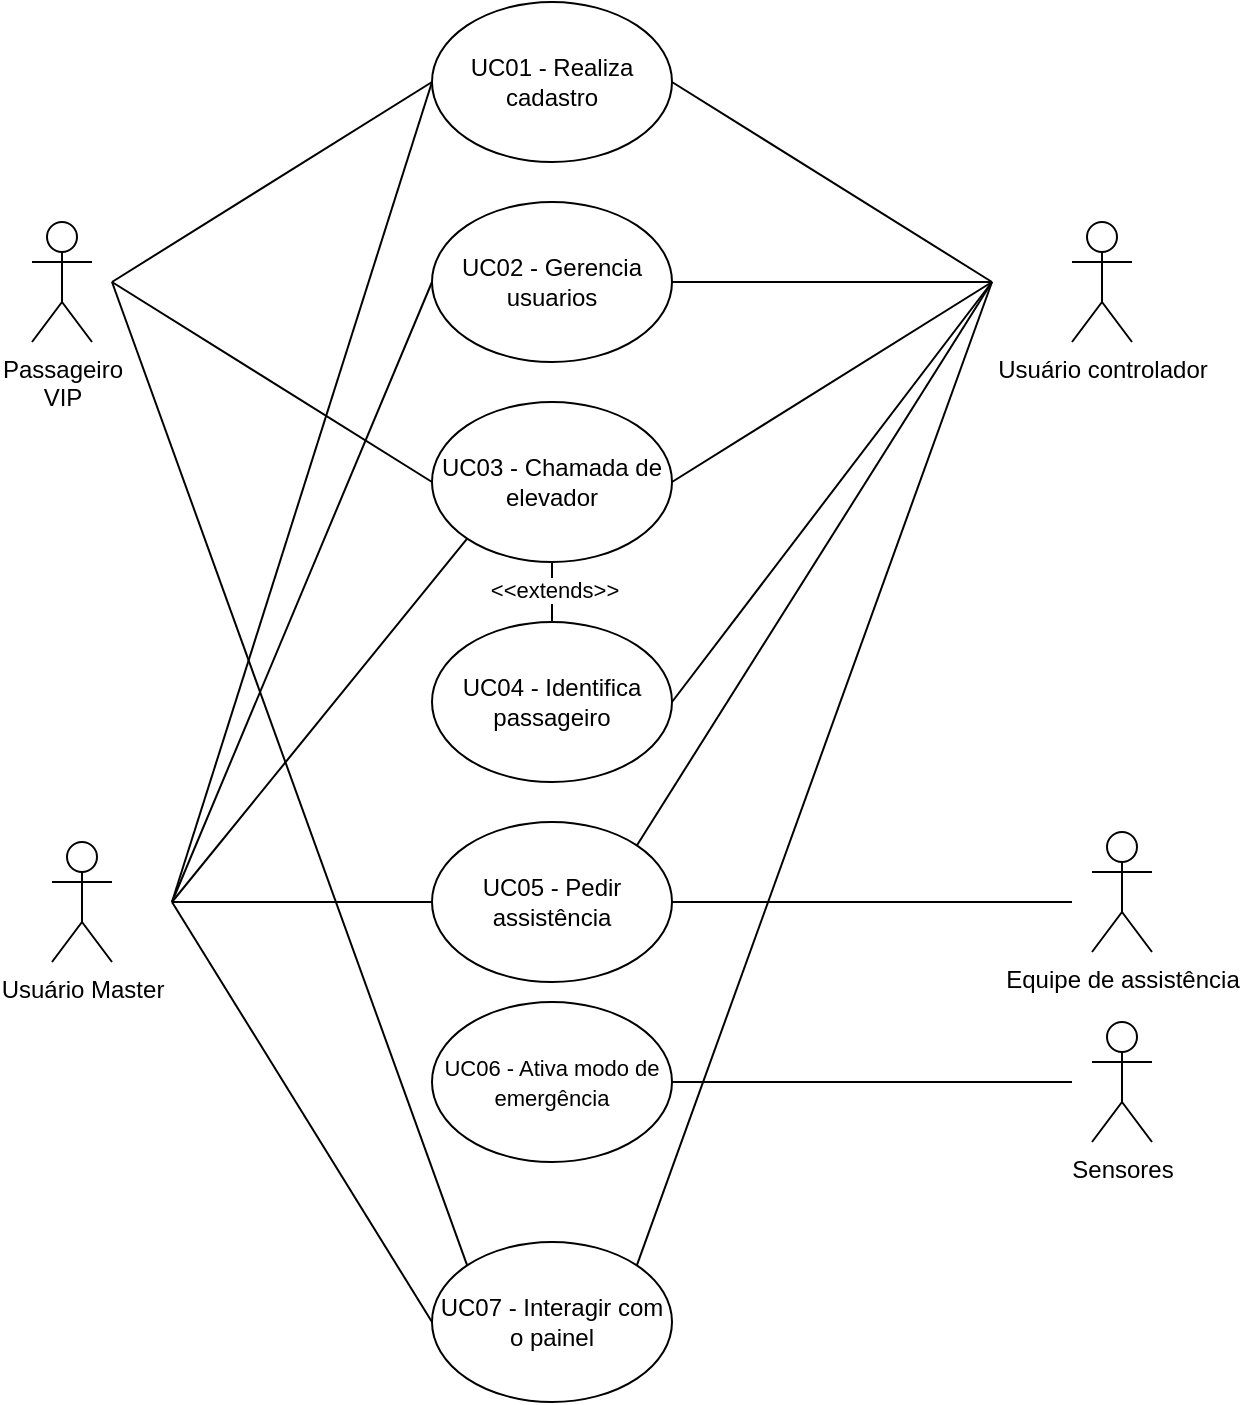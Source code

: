 <mxfile version="20.5.3" type="google" pages="3"><diagram id="Q_ZFrYs89WkdqZrPp6KA" name="Casos de Uso"><mxGraphModel dx="1278" dy="539" grid="1" gridSize="10" guides="1" tooltips="1" connect="1" arrows="1" fold="1" page="1" pageScale="1" pageWidth="1169" pageHeight="827" math="0" shadow="0"><root><mxCell id="0"/><mxCell id="1" parent="0"/><mxCell id="uJsctaVWB2wfjC71v4x_-1" value="Passageiro&lt;br&gt;VIP" style="shape=umlActor;verticalLabelPosition=bottom;verticalAlign=top;html=1;outlineConnect=0;" vertex="1" parent="1"><mxGeometry x="50" y="120" width="30" height="60" as="geometry"/></mxCell><mxCell id="uJsctaVWB2wfjC71v4x_-2" value="Usuário controlador" style="shape=umlActor;verticalLabelPosition=bottom;verticalAlign=top;html=1;outlineConnect=0;" vertex="1" parent="1"><mxGeometry x="570" y="120" width="30" height="60" as="geometry"/></mxCell><mxCell id="uJsctaVWB2wfjC71v4x_-3" value="UC02 - Gerencia usuarios" style="ellipse;whiteSpace=wrap;html=1;" vertex="1" parent="1"><mxGeometry x="250" y="110" width="120" height="80" as="geometry"/></mxCell><mxCell id="uJsctaVWB2wfjC71v4x_-4" value="" style="endArrow=none;html=1;rounded=0;exitX=1;exitY=0.5;exitDx=0;exitDy=0;" edge="1" parent="1" source="uJsctaVWB2wfjC71v4x_-3"><mxGeometry width="50" height="50" relative="1" as="geometry"><mxPoint x="260" y="270" as="sourcePoint"/><mxPoint x="530" y="150.0" as="targetPoint"/></mxGeometry></mxCell><mxCell id="uJsctaVWB2wfjC71v4x_-5" value="UC03 -&amp;nbsp;Chamada de elevador" style="ellipse;whiteSpace=wrap;html=1;" vertex="1" parent="1"><mxGeometry x="250" y="210" width="120" height="80" as="geometry"/></mxCell><mxCell id="uJsctaVWB2wfjC71v4x_-6" value="" style="endArrow=none;html=1;rounded=0;entryX=0;entryY=0.5;entryDx=0;entryDy=0;" edge="1" parent="1" target="uJsctaVWB2wfjC71v4x_-5"><mxGeometry width="50" height="50" relative="1" as="geometry"><mxPoint x="90.0" y="150.0" as="sourcePoint"/><mxPoint x="540" y="160" as="targetPoint"/></mxGeometry></mxCell><mxCell id="uJsctaVWB2wfjC71v4x_-7" value="" style="endArrow=none;html=1;rounded=0;exitX=1;exitY=0.5;exitDx=0;exitDy=0;" edge="1" parent="1" source="uJsctaVWB2wfjC71v4x_-5"><mxGeometry width="50" height="50" relative="1" as="geometry"><mxPoint x="380" y="160" as="sourcePoint"/><mxPoint x="530" y="150.0" as="targetPoint"/></mxGeometry></mxCell><mxCell id="uJsctaVWB2wfjC71v4x_-8" value="UC01 - Realiza cadastro" style="ellipse;whiteSpace=wrap;html=1;" vertex="1" parent="1"><mxGeometry x="250" y="10" width="120" height="80" as="geometry"/></mxCell><mxCell id="uJsctaVWB2wfjC71v4x_-9" value="" style="endArrow=none;html=1;rounded=0;exitX=1;exitY=0.5;exitDx=0;exitDy=0;" edge="1" parent="1" source="uJsctaVWB2wfjC71v4x_-8"><mxGeometry width="50" height="50" relative="1" as="geometry"><mxPoint x="380" y="160" as="sourcePoint"/><mxPoint x="530" y="150.0" as="targetPoint"/></mxGeometry></mxCell><mxCell id="uJsctaVWB2wfjC71v4x_-10" value="" style="endArrow=none;html=1;rounded=0;exitX=0;exitY=0.5;exitDx=0;exitDy=0;" edge="1" parent="1" source="uJsctaVWB2wfjC71v4x_-8"><mxGeometry width="50" height="50" relative="1" as="geometry"><mxPoint x="380" y="60" as="sourcePoint"/><mxPoint x="90.0" y="150.0" as="targetPoint"/></mxGeometry></mxCell><mxCell id="uJsctaVWB2wfjC71v4x_-11" value="&lt;font style=&quot;font-size: 11px;&quot;&gt;UC06 - Ativa modo de emergência&lt;/font&gt;" style="ellipse;whiteSpace=wrap;html=1;" vertex="1" parent="1"><mxGeometry x="250" y="510" width="120" height="80" as="geometry"/></mxCell><mxCell id="uJsctaVWB2wfjC71v4x_-12" value="" style="endArrow=none;html=1;rounded=0;entryX=0.5;entryY=1;entryDx=0;entryDy=0;exitX=0.5;exitY=0;exitDx=0;exitDy=0;" edge="1" parent="1" source="uJsctaVWB2wfjC71v4x_-14" target="uJsctaVWB2wfjC71v4x_-5"><mxGeometry width="50" height="50" relative="1" as="geometry"><mxPoint x="620" y="310" as="sourcePoint"/><mxPoint x="180" y="260" as="targetPoint"/><Array as="points"><mxPoint x="310" y="300"/></Array></mxGeometry></mxCell><mxCell id="uJsctaVWB2wfjC71v4x_-13" value="&amp;lt;&amp;lt;extends&amp;gt;&amp;gt;" style="edgeLabel;html=1;align=center;verticalAlign=middle;resizable=0;points=[];" vertex="1" connectable="0" parent="uJsctaVWB2wfjC71v4x_-12"><mxGeometry x="0.059" y="-1" relative="1" as="geometry"><mxPoint as="offset"/></mxGeometry></mxCell><mxCell id="uJsctaVWB2wfjC71v4x_-14" value="UC04 - Identifica passageiro" style="ellipse;whiteSpace=wrap;html=1;" vertex="1" parent="1"><mxGeometry x="250" y="320" width="120" height="80" as="geometry"/></mxCell><mxCell id="uJsctaVWB2wfjC71v4x_-15" value="UC05 - Pedir assistência" style="ellipse;whiteSpace=wrap;html=1;" vertex="1" parent="1"><mxGeometry x="250" y="420" width="120" height="80" as="geometry"/></mxCell><mxCell id="uJsctaVWB2wfjC71v4x_-16" value="" style="endArrow=none;html=1;rounded=0;exitX=1;exitY=0;exitDx=0;exitDy=0;" edge="1" parent="1" source="uJsctaVWB2wfjC71v4x_-15"><mxGeometry width="50" height="50" relative="1" as="geometry"><mxPoint x="630" y="320" as="sourcePoint"/><mxPoint x="530" y="150.0" as="targetPoint"/></mxGeometry></mxCell><mxCell id="uJsctaVWB2wfjC71v4x_-17" value="UC07 - Interagir com o painel" style="ellipse;whiteSpace=wrap;html=1;" vertex="1" parent="1"><mxGeometry x="250" y="630" width="120" height="80" as="geometry"/></mxCell><mxCell id="uJsctaVWB2wfjC71v4x_-18" value="" style="endArrow=none;html=1;rounded=0;exitX=0;exitY=0;exitDx=0;exitDy=0;" edge="1" parent="1" source="uJsctaVWB2wfjC71v4x_-17"><mxGeometry width="50" height="50" relative="1" as="geometry"><mxPoint x="450" y="320" as="sourcePoint"/><mxPoint x="90.0" y="150.0" as="targetPoint"/></mxGeometry></mxCell><mxCell id="uJsctaVWB2wfjC71v4x_-19" value="Sensores" style="shape=umlActor;verticalLabelPosition=bottom;verticalAlign=top;html=1;outlineConnect=0;" vertex="1" parent="1"><mxGeometry x="580" y="520" width="30" height="60" as="geometry"/></mxCell><mxCell id="uJsctaVWB2wfjC71v4x_-20" value="" style="endArrow=none;html=1;rounded=0;exitX=1;exitY=0.5;exitDx=0;exitDy=0;" edge="1" parent="1" source="uJsctaVWB2wfjC71v4x_-11"><mxGeometry width="50" height="50" relative="1" as="geometry"><mxPoint x="362.426" y="441.716" as="sourcePoint"/><mxPoint x="570" y="550" as="targetPoint"/></mxGeometry></mxCell><mxCell id="uJsctaVWB2wfjC71v4x_-21" value="Usuário Master" style="shape=umlActor;verticalLabelPosition=bottom;verticalAlign=top;html=1;outlineConnect=0;" vertex="1" parent="1"><mxGeometry x="60" y="430" width="30" height="60" as="geometry"/></mxCell><mxCell id="uJsctaVWB2wfjC71v4x_-22" value="" style="endArrow=none;html=1;rounded=0;exitX=0;exitY=0.5;exitDx=0;exitDy=0;" edge="1" parent="1" source="uJsctaVWB2wfjC71v4x_-8"><mxGeometry width="50" height="50" relative="1" as="geometry"><mxPoint x="320" y="430" as="sourcePoint"/><mxPoint x="120.0" y="460" as="targetPoint"/></mxGeometry></mxCell><mxCell id="uJsctaVWB2wfjC71v4x_-23" value="" style="endArrow=none;html=1;rounded=0;exitX=0;exitY=0.5;exitDx=0;exitDy=0;" edge="1" parent="1" source="uJsctaVWB2wfjC71v4x_-17"><mxGeometry width="50" height="50" relative="1" as="geometry"><mxPoint x="380" y="60" as="sourcePoint"/><mxPoint x="120.0" y="460" as="targetPoint"/></mxGeometry></mxCell><mxCell id="uJsctaVWB2wfjC71v4x_-24" value="" style="endArrow=none;html=1;rounded=0;exitX=1;exitY=0;exitDx=0;exitDy=0;" edge="1" parent="1" source="uJsctaVWB2wfjC71v4x_-17"><mxGeometry width="50" height="50" relative="1" as="geometry"><mxPoint x="362.426" y="441.716" as="sourcePoint"/><mxPoint x="530" y="150.0" as="targetPoint"/></mxGeometry></mxCell><mxCell id="uJsctaVWB2wfjC71v4x_-25" value="" style="endArrow=none;html=1;rounded=0;exitX=0;exitY=0.5;exitDx=0;exitDy=0;" edge="1" parent="1" source="uJsctaVWB2wfjC71v4x_-15"><mxGeometry width="50" height="50" relative="1" as="geometry"><mxPoint x="380" y="680" as="sourcePoint"/><mxPoint x="120.0" y="460" as="targetPoint"/></mxGeometry></mxCell><mxCell id="uJsctaVWB2wfjC71v4x_-26" value="" style="endArrow=none;html=1;rounded=0;exitX=0;exitY=0.5;exitDx=0;exitDy=0;" edge="1" parent="1" source="uJsctaVWB2wfjC71v4x_-3"><mxGeometry width="50" height="50" relative="1" as="geometry"><mxPoint x="260" y="60" as="sourcePoint"/><mxPoint x="120.0" y="460" as="targetPoint"/></mxGeometry></mxCell><mxCell id="uJsctaVWB2wfjC71v4x_-27" value="Equipe de assistência" style="shape=umlActor;verticalLabelPosition=bottom;verticalAlign=top;html=1;outlineConnect=0;" vertex="1" parent="1"><mxGeometry x="580" y="425" width="30" height="60" as="geometry"/></mxCell><mxCell id="uJsctaVWB2wfjC71v4x_-28" value="" style="endArrow=none;html=1;rounded=0;exitX=1;exitY=0.5;exitDx=0;exitDy=0;" edge="1" parent="1" source="uJsctaVWB2wfjC71v4x_-15"><mxGeometry width="50" height="50" relative="1" as="geometry"><mxPoint x="260" y="470" as="sourcePoint"/><mxPoint x="570" y="460" as="targetPoint"/></mxGeometry></mxCell><mxCell id="uJsctaVWB2wfjC71v4x_-29" value="" style="endArrow=none;html=1;rounded=0;exitX=1;exitY=0.5;exitDx=0;exitDy=0;" edge="1" parent="1" source="uJsctaVWB2wfjC71v4x_-14"><mxGeometry width="50" height="50" relative="1" as="geometry"><mxPoint x="380.0" y="260.0" as="sourcePoint"/><mxPoint x="530" y="150.0" as="targetPoint"/></mxGeometry></mxCell><mxCell id="uJsctaVWB2wfjC71v4x_-30" value="" style="endArrow=none;html=1;rounded=0;exitX=0;exitY=1;exitDx=0;exitDy=0;" edge="1" parent="1" source="uJsctaVWB2wfjC71v4x_-5"><mxGeometry width="50" height="50" relative="1" as="geometry"><mxPoint x="260" y="160" as="sourcePoint"/><mxPoint x="120.0" y="460" as="targetPoint"/></mxGeometry></mxCell></root></mxGraphModel></diagram><diagram name="Especificações" id="Hfie16AzZ3WN8vXLqg4K"><mxGraphModel dx="1217" dy="513" grid="1" gridSize="10" guides="1" tooltips="1" connect="1" arrows="1" fold="1" page="1" pageScale="1" pageWidth="1654" pageHeight="1169" math="0" shadow="0"><root><mxCell id="0"/><mxCell id="1" parent="0"/><mxCell id="TLZ0Yaw8UTsJUm1gzxJa-23" value="UC01 - Realiza Cadastro" style="shape=table;startSize=30;container=1;collapsible=0;childLayout=tableLayout;fontStyle=1;align=center;" parent="1" vertex="1"><mxGeometry x="80" y="80" width="400" height="350" as="geometry"/></mxCell><mxCell id="TLZ0Yaw8UTsJUm1gzxJa-28" value="" style="shape=tableRow;horizontal=0;startSize=0;swimlaneHead=0;swimlaneBody=0;top=0;left=0;bottom=0;right=0;collapsible=0;dropTarget=0;fillColor=none;points=[[0,0.5],[1,0.5]];portConstraint=eastwest;" parent="TLZ0Yaw8UTsJUm1gzxJa-23" vertex="1"><mxGeometry y="30" width="400" height="54" as="geometry"/></mxCell><mxCell id="TLZ0Yaw8UTsJUm1gzxJa-36" value="Atores" style="shape=partialRectangle;html=1;whiteSpace=wrap;connectable=0;fillColor=none;top=0;left=0;bottom=0;right=0;overflow=hidden;" parent="TLZ0Yaw8UTsJUm1gzxJa-28" vertex="1"><mxGeometry width="153" height="54" as="geometry"><mxRectangle width="153" height="54" as="alternateBounds"/></mxGeometry></mxCell><mxCell id="TLZ0Yaw8UTsJUm1gzxJa-30" value="Usuário Master, Usuário Controlador e Passageiro" style="shape=partialRectangle;html=1;whiteSpace=wrap;connectable=0;fillColor=none;top=0;left=0;bottom=0;right=0;overflow=hidden;" parent="TLZ0Yaw8UTsJUm1gzxJa-28" vertex="1"><mxGeometry x="153" width="247" height="54" as="geometry"><mxRectangle width="247" height="54" as="alternateBounds"/></mxGeometry></mxCell><mxCell id="TLZ0Yaw8UTsJUm1gzxJa-32" value="" style="shape=tableRow;horizontal=0;startSize=0;swimlaneHead=0;swimlaneBody=0;top=0;left=0;bottom=0;right=0;collapsible=0;dropTarget=0;fillColor=none;points=[[0,0.5],[1,0.5]];portConstraint=eastwest;" parent="TLZ0Yaw8UTsJUm1gzxJa-23" vertex="1"><mxGeometry y="84" width="400" height="53" as="geometry"/></mxCell><mxCell id="TLZ0Yaw8UTsJUm1gzxJa-37" value="Sumário" style="shape=partialRectangle;html=1;whiteSpace=wrap;connectable=0;fillColor=none;top=0;left=0;bottom=0;right=0;overflow=hidden;" parent="TLZ0Yaw8UTsJUm1gzxJa-32" vertex="1"><mxGeometry width="153" height="53" as="geometry"><mxRectangle width="153" height="53" as="alternateBounds"/></mxGeometry></mxCell><mxCell id="TLZ0Yaw8UTsJUm1gzxJa-34" value="Realizar cadastro no sistema" style="shape=partialRectangle;html=1;whiteSpace=wrap;connectable=0;fillColor=none;top=0;left=0;bottom=0;right=0;overflow=hidden;" parent="TLZ0Yaw8UTsJUm1gzxJa-32" vertex="1"><mxGeometry x="153" width="247" height="53" as="geometry"><mxRectangle width="247" height="53" as="alternateBounds"/></mxGeometry></mxCell><mxCell id="TLZ0Yaw8UTsJUm1gzxJa-38" style="shape=tableRow;horizontal=0;startSize=0;swimlaneHead=0;swimlaneBody=0;top=0;left=0;bottom=0;right=0;collapsible=0;dropTarget=0;fillColor=none;points=[[0,0.5],[1,0.5]];portConstraint=eastwest;" parent="TLZ0Yaw8UTsJUm1gzxJa-23" vertex="1"><mxGeometry y="137" width="400" height="54" as="geometry"/></mxCell><mxCell id="TLZ0Yaw8UTsJUm1gzxJa-39" value="Pré-condição" style="shape=partialRectangle;html=1;whiteSpace=wrap;connectable=0;fillColor=none;top=0;left=0;bottom=0;right=0;overflow=hidden;" parent="TLZ0Yaw8UTsJUm1gzxJa-38" vertex="1"><mxGeometry width="153" height="54" as="geometry"><mxRectangle width="153" height="54" as="alternateBounds"/></mxGeometry></mxCell><mxCell id="TLZ0Yaw8UTsJUm1gzxJa-40" value="Usuário deverá entrar em contato com o Usuário Master/Usuário Controlador" style="shape=partialRectangle;html=1;whiteSpace=wrap;connectable=0;fillColor=none;top=0;left=0;bottom=0;right=0;overflow=hidden;" parent="TLZ0Yaw8UTsJUm1gzxJa-38" vertex="1"><mxGeometry x="153" width="247" height="54" as="geometry"><mxRectangle width="247" height="54" as="alternateBounds"/></mxGeometry></mxCell><mxCell id="TLZ0Yaw8UTsJUm1gzxJa-41" style="shape=tableRow;horizontal=0;startSize=0;swimlaneHead=0;swimlaneBody=0;top=0;left=0;bottom=0;right=0;collapsible=0;dropTarget=0;fillColor=none;points=[[0,0.5],[1,0.5]];portConstraint=eastwest;" parent="TLZ0Yaw8UTsJUm1gzxJa-23" vertex="1"><mxGeometry y="191" width="400" height="53" as="geometry"/></mxCell><mxCell id="TLZ0Yaw8UTsJUm1gzxJa-42" value="Pós-condição" style="shape=partialRectangle;html=1;whiteSpace=wrap;connectable=0;fillColor=none;top=0;left=0;bottom=0;right=0;overflow=hidden;" parent="TLZ0Yaw8UTsJUm1gzxJa-41" vertex="1"><mxGeometry width="153" height="53" as="geometry"><mxRectangle width="153" height="53" as="alternateBounds"/></mxGeometry></mxCell><mxCell id="TLZ0Yaw8UTsJUm1gzxJa-43" value="Sistema armazenará os dados do Usuário e liberará os devidos acessos" style="shape=partialRectangle;html=1;whiteSpace=wrap;connectable=0;fillColor=none;top=0;left=0;bottom=0;right=0;overflow=hidden;" parent="TLZ0Yaw8UTsJUm1gzxJa-41" vertex="1"><mxGeometry x="153" width="247" height="53" as="geometry"><mxRectangle width="247" height="53" as="alternateBounds"/></mxGeometry></mxCell><mxCell id="TLZ0Yaw8UTsJUm1gzxJa-44" style="shape=tableRow;horizontal=0;startSize=0;swimlaneHead=0;swimlaneBody=0;top=0;left=0;bottom=0;right=0;collapsible=0;dropTarget=0;fillColor=none;points=[[0,0.5],[1,0.5]];portConstraint=eastwest;" parent="TLZ0Yaw8UTsJUm1gzxJa-23" vertex="1"><mxGeometry y="244" width="400" height="53" as="geometry"/></mxCell><mxCell id="TLZ0Yaw8UTsJUm1gzxJa-45" value="Ponto de inclusão" style="shape=partialRectangle;html=1;whiteSpace=wrap;connectable=0;fillColor=none;top=0;left=0;bottom=0;right=0;overflow=hidden;" parent="TLZ0Yaw8UTsJUm1gzxJa-44" vertex="1"><mxGeometry width="153" height="53" as="geometry"><mxRectangle width="153" height="53" as="alternateBounds"/></mxGeometry></mxCell><mxCell id="TLZ0Yaw8UTsJUm1gzxJa-46" value="Não há nenhum ponto de inclusão" style="shape=partialRectangle;html=1;whiteSpace=wrap;connectable=0;fillColor=none;top=0;left=0;bottom=0;right=0;overflow=hidden;" parent="TLZ0Yaw8UTsJUm1gzxJa-44" vertex="1"><mxGeometry x="153" width="247" height="53" as="geometry"><mxRectangle width="247" height="53" as="alternateBounds"/></mxGeometry></mxCell><mxCell id="TLZ0Yaw8UTsJUm1gzxJa-47" style="shape=tableRow;horizontal=0;startSize=0;swimlaneHead=0;swimlaneBody=0;top=0;left=0;bottom=0;right=0;collapsible=0;dropTarget=0;fillColor=none;points=[[0,0.5],[1,0.5]];portConstraint=eastwest;" parent="TLZ0Yaw8UTsJUm1gzxJa-23" vertex="1"><mxGeometry y="297" width="400" height="53" as="geometry"/></mxCell><mxCell id="TLZ0Yaw8UTsJUm1gzxJa-48" value="Ponto de extensão" style="shape=partialRectangle;html=1;whiteSpace=wrap;connectable=0;fillColor=none;top=0;left=0;bottom=0;right=0;overflow=hidden;" parent="TLZ0Yaw8UTsJUm1gzxJa-47" vertex="1"><mxGeometry width="153" height="53" as="geometry"><mxRectangle width="153" height="53" as="alternateBounds"/></mxGeometry></mxCell><mxCell id="TLZ0Yaw8UTsJUm1gzxJa-49" value="Não há nenhum ponto de extensão" style="shape=partialRectangle;html=1;whiteSpace=wrap;connectable=0;fillColor=none;top=0;left=0;bottom=0;right=0;overflow=hidden;" parent="TLZ0Yaw8UTsJUm1gzxJa-47" vertex="1"><mxGeometry x="153" width="247" height="53" as="geometry"><mxRectangle width="247" height="53" as="alternateBounds"/></mxGeometry></mxCell><mxCell id="TLZ0Yaw8UTsJUm1gzxJa-50" value="&lt;pre style=&quot;box-sizing: border-box; font-family: ui-monospace, SFMono-Regular, &amp;quot;SF Mono&amp;quot;, Menlo, Consolas, &amp;quot;Liberation Mono&amp;quot;, monospace; font-size: 13.6px; margin-top: 0px; margin-bottom: 16px; overflow-wrap: normal; padding: 16px; overflow: auto; line-height: 1.45; background-color: var(--color-canvas-subtle); border-radius: 6px;&quot; class=&quot;notranslate&quot;&gt;&lt;code style=&quot;box-sizing: border-box; font-family: ui-monospace, SFMono-Regular, &amp;quot;SF Mono&amp;quot;, Menlo, Consolas, &amp;quot;Liberation Mono&amp;quot;, monospace; font-size: 13.6px; padding: 0px; margin: 0px; background: transparent; border-radius: 6px; word-break: normal; border: 0px; display: inline; overflow: visible; line-height: inherit; overflow-wrap: normal;&quot;&gt;&lt;font color=&quot;#050505&quot;&gt;1. O usuário entra em contato com o Usuário Master/Usuário Controlador&lt;br&gt;2. O Usuário Controlador/Usuário &lt;/font&gt;Master envia um formulário solicitando dados. &lt;font color=&quot;#050505&quot;&gt;&lt;br&gt;&lt;/font&gt;&lt;font color=&quot;#050505&quot;&gt;&lt;div style=&quot;&quot;&gt;&lt;span style=&quot;background-color: transparent; font-size: 13.6px;&quot;&gt;3. O usuário preenche o formulário com as informações requisitadas.&lt;/span&gt;&lt;/div&gt;&lt;div style=&quot;&quot;&gt;&lt;span style=&quot;background-color: transparent; font-size: 13.6px;&quot;&gt;4. Usuário Controlador/Usuário Master envia ao Sistema&lt;/span&gt;&lt;/div&gt;5. O Sistema realiza a validação dos dados.&lt;br&gt;6. O sistema armazena os dados recebidos.&lt;br&gt;7. O usuário tem o acesso ao sistema liberado.&lt;/font&gt;&lt;/code&gt;&lt;/pre&gt;" style="text;html=1;strokeColor=none;fillColor=none;align=left;verticalAlign=middle;whiteSpace=wrap;rounded=0;" parent="1" vertex="1"><mxGeometry x="510" y="110" width="610" height="160" as="geometry"/></mxCell><mxCell id="TLZ0Yaw8UTsJUm1gzxJa-51" value="&lt;font style=&quot;font-size: 15px;&quot;&gt;Fluxo Principal&lt;/font&gt;" style="text;html=1;strokeColor=none;fillColor=none;align=center;verticalAlign=middle;whiteSpace=wrap;rounded=0;fontColor=#050505;" parent="1" vertex="1"><mxGeometry x="520" y="70" width="550" height="30" as="geometry"/></mxCell><mxCell id="TLZ0Yaw8UTsJUm1gzxJa-52" value="UC02 - Gerencia usuários" style="shape=table;startSize=30;container=1;collapsible=0;childLayout=tableLayout;fontStyle=1;align=center;" parent="1" vertex="1"><mxGeometry x="80" y="445" width="400" height="348" as="geometry"/></mxCell><mxCell id="TLZ0Yaw8UTsJUm1gzxJa-53" value="" style="shape=tableRow;horizontal=0;startSize=0;swimlaneHead=0;swimlaneBody=0;top=0;left=0;bottom=0;right=0;collapsible=0;dropTarget=0;fillColor=none;points=[[0,0.5],[1,0.5]];portConstraint=eastwest;" parent="TLZ0Yaw8UTsJUm1gzxJa-52" vertex="1"><mxGeometry y="30" width="400" height="54" as="geometry"/></mxCell><mxCell id="TLZ0Yaw8UTsJUm1gzxJa-54" value="Atores" style="shape=partialRectangle;html=1;whiteSpace=wrap;connectable=0;fillColor=none;top=0;left=0;bottom=0;right=0;overflow=hidden;" parent="TLZ0Yaw8UTsJUm1gzxJa-53" vertex="1"><mxGeometry width="153" height="54" as="geometry"><mxRectangle width="153" height="54" as="alternateBounds"/></mxGeometry></mxCell><mxCell id="TLZ0Yaw8UTsJUm1gzxJa-55" value="Usuário Master e Usuário Controlador" style="shape=partialRectangle;html=1;whiteSpace=wrap;connectable=0;fillColor=none;top=0;left=0;bottom=0;right=0;overflow=hidden;" parent="TLZ0Yaw8UTsJUm1gzxJa-53" vertex="1"><mxGeometry x="153" width="247" height="54" as="geometry"><mxRectangle width="247" height="54" as="alternateBounds"/></mxGeometry></mxCell><mxCell id="TLZ0Yaw8UTsJUm1gzxJa-56" value="" style="shape=tableRow;horizontal=0;startSize=0;swimlaneHead=0;swimlaneBody=0;top=0;left=0;bottom=0;right=0;collapsible=0;dropTarget=0;fillColor=none;points=[[0,0.5],[1,0.5]];portConstraint=eastwest;" parent="TLZ0Yaw8UTsJUm1gzxJa-52" vertex="1"><mxGeometry y="84" width="400" height="53" as="geometry"/></mxCell><mxCell id="TLZ0Yaw8UTsJUm1gzxJa-57" value="Sumário" style="shape=partialRectangle;html=1;whiteSpace=wrap;connectable=0;fillColor=none;top=0;left=0;bottom=0;right=0;overflow=hidden;" parent="TLZ0Yaw8UTsJUm1gzxJa-56" vertex="1"><mxGeometry width="153" height="53" as="geometry"><mxRectangle width="153" height="53" as="alternateBounds"/></mxGeometry></mxCell><mxCell id="TLZ0Yaw8UTsJUm1gzxJa-58" value="Realiza o gerenciamento de acessos dos usuários." style="shape=partialRectangle;html=1;whiteSpace=wrap;connectable=0;fillColor=none;top=0;left=0;bottom=0;right=0;overflow=hidden;" parent="TLZ0Yaw8UTsJUm1gzxJa-56" vertex="1"><mxGeometry x="153" width="247" height="53" as="geometry"><mxRectangle width="247" height="53" as="alternateBounds"/></mxGeometry></mxCell><mxCell id="TLZ0Yaw8UTsJUm1gzxJa-59" style="shape=tableRow;horizontal=0;startSize=0;swimlaneHead=0;swimlaneBody=0;top=0;left=0;bottom=0;right=0;collapsible=0;dropTarget=0;fillColor=none;points=[[0,0.5],[1,0.5]];portConstraint=eastwest;" parent="TLZ0Yaw8UTsJUm1gzxJa-52" vertex="1"><mxGeometry y="137" width="400" height="54" as="geometry"/></mxCell><mxCell id="TLZ0Yaw8UTsJUm1gzxJa-60" value="Pré-condição" style="shape=partialRectangle;html=1;whiteSpace=wrap;connectable=0;fillColor=none;top=0;left=0;bottom=0;right=0;overflow=hidden;" parent="TLZ0Yaw8UTsJUm1gzxJa-59" vertex="1"><mxGeometry width="153" height="54" as="geometry"><mxRectangle width="153" height="54" as="alternateBounds"/></mxGeometry></mxCell><mxCell id="TLZ0Yaw8UTsJUm1gzxJa-61" value="Usuário estar cadastrado como Controlador/Master" style="shape=partialRectangle;html=1;whiteSpace=wrap;connectable=0;fillColor=none;top=0;left=0;bottom=0;right=0;overflow=hidden;" parent="TLZ0Yaw8UTsJUm1gzxJa-59" vertex="1"><mxGeometry x="153" width="247" height="54" as="geometry"><mxRectangle width="247" height="54" as="alternateBounds"/></mxGeometry></mxCell><mxCell id="TLZ0Yaw8UTsJUm1gzxJa-62" style="shape=tableRow;horizontal=0;startSize=0;swimlaneHead=0;swimlaneBody=0;top=0;left=0;bottom=0;right=0;collapsible=0;dropTarget=0;fillColor=none;points=[[0,0.5],[1,0.5]];portConstraint=eastwest;" parent="TLZ0Yaw8UTsJUm1gzxJa-52" vertex="1"><mxGeometry y="191" width="400" height="53" as="geometry"/></mxCell><mxCell id="TLZ0Yaw8UTsJUm1gzxJa-63" value="Pós-condição" style="shape=partialRectangle;html=1;whiteSpace=wrap;connectable=0;fillColor=none;top=0;left=0;bottom=0;right=0;overflow=hidden;" parent="TLZ0Yaw8UTsJUm1gzxJa-62" vertex="1"><mxGeometry width="153" height="53" as="geometry"><mxRectangle width="153" height="53" as="alternateBounds"/></mxGeometry></mxCell><mxCell id="TLZ0Yaw8UTsJUm1gzxJa-64" value="Usuário poderá alterar os acessos de outros usuários" style="shape=partialRectangle;html=1;whiteSpace=wrap;connectable=0;fillColor=none;top=0;left=0;bottom=0;right=0;overflow=hidden;" parent="TLZ0Yaw8UTsJUm1gzxJa-62" vertex="1"><mxGeometry x="153" width="247" height="53" as="geometry"><mxRectangle width="247" height="53" as="alternateBounds"/></mxGeometry></mxCell><mxCell id="TLZ0Yaw8UTsJUm1gzxJa-65" style="shape=tableRow;horizontal=0;startSize=0;swimlaneHead=0;swimlaneBody=0;top=0;left=0;bottom=0;right=0;collapsible=0;dropTarget=0;fillColor=none;points=[[0,0.5],[1,0.5]];portConstraint=eastwest;" parent="TLZ0Yaw8UTsJUm1gzxJa-52" vertex="1"><mxGeometry y="244" width="400" height="51" as="geometry"/></mxCell><mxCell id="TLZ0Yaw8UTsJUm1gzxJa-66" value="Ponto de inclusão" style="shape=partialRectangle;html=1;whiteSpace=wrap;connectable=0;fillColor=none;top=0;left=0;bottom=0;right=0;overflow=hidden;" parent="TLZ0Yaw8UTsJUm1gzxJa-65" vertex="1"><mxGeometry width="153" height="51" as="geometry"><mxRectangle width="153" height="51" as="alternateBounds"/></mxGeometry></mxCell><mxCell id="TLZ0Yaw8UTsJUm1gzxJa-67" value="Não há nenhum ponto de inclusão" style="shape=partialRectangle;html=1;whiteSpace=wrap;connectable=0;fillColor=none;top=0;left=0;bottom=0;right=0;overflow=hidden;" parent="TLZ0Yaw8UTsJUm1gzxJa-65" vertex="1"><mxGeometry x="153" width="247" height="51" as="geometry"><mxRectangle width="247" height="51" as="alternateBounds"/></mxGeometry></mxCell><mxCell id="TLZ0Yaw8UTsJUm1gzxJa-68" style="shape=tableRow;horizontal=0;startSize=0;swimlaneHead=0;swimlaneBody=0;top=0;left=0;bottom=0;right=0;collapsible=0;dropTarget=0;fillColor=none;points=[[0,0.5],[1,0.5]];portConstraint=eastwest;" parent="TLZ0Yaw8UTsJUm1gzxJa-52" vertex="1"><mxGeometry y="295" width="400" height="53" as="geometry"/></mxCell><mxCell id="TLZ0Yaw8UTsJUm1gzxJa-69" value="Ponto de extensão" style="shape=partialRectangle;html=1;whiteSpace=wrap;connectable=0;fillColor=none;top=0;left=0;bottom=0;right=0;overflow=hidden;" parent="TLZ0Yaw8UTsJUm1gzxJa-68" vertex="1"><mxGeometry width="153" height="53" as="geometry"><mxRectangle width="153" height="53" as="alternateBounds"/></mxGeometry></mxCell><mxCell id="TLZ0Yaw8UTsJUm1gzxJa-70" value="Não há nenhum ponto de extensão" style="shape=partialRectangle;html=1;whiteSpace=wrap;connectable=0;fillColor=none;top=0;left=0;bottom=0;right=0;overflow=hidden;" parent="TLZ0Yaw8UTsJUm1gzxJa-68" vertex="1"><mxGeometry x="153" width="247" height="53" as="geometry"><mxRectangle width="247" height="53" as="alternateBounds"/></mxGeometry></mxCell><mxCell id="TLZ0Yaw8UTsJUm1gzxJa-71" value="&lt;pre style=&quot;box-sizing: border-box; font-family: ui-monospace, SFMono-Regular, &amp;quot;SF Mono&amp;quot;, Menlo, Consolas, &amp;quot;Liberation Mono&amp;quot;, monospace; font-size: 13.6px; margin-top: 0px; margin-bottom: 16px; overflow-wrap: normal; padding: 16px; overflow: auto; line-height: 1.45; background-color: var(--color-canvas-subtle); border-radius: 6px;&quot; class=&quot;notranslate&quot;&gt;&lt;code style=&quot;box-sizing: border-box; font-family: ui-monospace, SFMono-Regular, &amp;quot;SF Mono&amp;quot;, Menlo, Consolas, &amp;quot;Liberation Mono&amp;quot;, monospace; font-size: 13.6px; padding: 0px; margin: 0px; background: transparent; border-radius: 6px; word-break: normal; border: 0px; display: inline; overflow: visible; line-height: inherit; overflow-wrap: normal;&quot;&gt;&lt;font color=&quot;#050505&quot;&gt;1. &lt;/font&gt;&lt;font style=&quot;background-color: transparent; font-size: 13.6px;&quot; color=&quot;#050505&quot;&gt;O Usuário Controlador/Usuário &lt;/font&gt;&lt;span style=&quot;background-color: transparent; font-size: 13.6px;&quot;&gt;Master&lt;/span&gt; acessará a sala de comando&lt;font color=&quot;#050505&quot;&gt;&lt;br&gt;&lt;/font&gt;&lt;font color=&quot;#050505&quot;&gt;2. O Usuário Controlador/Usuário &lt;/font&gt;Master realiza login no sistema. &lt;font color=&quot;#050505&quot;&gt;&lt;br&gt;&lt;/font&gt;&lt;font color=&quot;#050505&quot;&gt;&lt;div style=&quot;&quot;&gt;&lt;span style=&quot;background-color: transparent; font-size: 13.6px;&quot;&gt;3. O sistema armazena data e horário de acesso do &lt;/span&gt;&lt;font style=&quot;background-color: transparent; font-size: 13.6px;&quot; color=&quot;#050505&quot;&gt;Usuário Controlador/Usuário &lt;/font&gt;&lt;span style=&quot;background-color: transparent; font-size: 13.6px; color: rgb(0, 0, 0);&quot;&gt;Master&lt;/span&gt;&lt;/div&gt;&lt;/font&gt;&lt;font color=&quot;#050505&quot;&gt;&lt;div style=&quot;&quot;&gt;&lt;span style=&quot;background-color: transparent; font-size: 13.6px;&quot;&gt;4. &lt;/span&gt;&lt;font style=&quot;background-color: transparent; font-size: 13.6px;&quot; color=&quot;#050505&quot;&gt;O Usuário Controlador/Usuário &lt;/font&gt;&lt;span style=&quot;background-color: transparent; font-size: 13.6px; color: rgb(0, 0, 0);&quot;&gt;Master realiza alterações nos acessos dos usuários&lt;/span&gt;&lt;/div&gt;&lt;/font&gt;&lt;font color=&quot;#050505&quot;&gt;5. O Sistema registra as ações&lt;/font&gt; em logs auditáveis.&lt;font color=&quot;#050505&quot;&gt;&lt;br&gt;&lt;br&gt;&lt;/font&gt;&lt;/code&gt;&lt;/pre&gt;" style="text;html=1;strokeColor=none;fillColor=none;align=left;verticalAlign=middle;whiteSpace=wrap;rounded=0;" parent="1" vertex="1"><mxGeometry x="520" y="475" width="680" height="160" as="geometry"/></mxCell><mxCell id="TLZ0Yaw8UTsJUm1gzxJa-72" value="&lt;font style=&quot;font-size: 15px;&quot;&gt;Fluxo Principal&lt;/font&gt;" style="text;html=1;strokeColor=none;fillColor=none;align=center;verticalAlign=middle;whiteSpace=wrap;rounded=0;fontColor=#050505;" parent="1" vertex="1"><mxGeometry x="530" y="445" width="550" height="30" as="geometry"/></mxCell><mxCell id="TLZ0Yaw8UTsJUm1gzxJa-73" value="UC03 - Chamada de elevador" style="shape=table;startSize=30;container=1;collapsible=0;childLayout=tableLayout;fontStyle=1;align=center;" parent="1" vertex="1"><mxGeometry x="80" y="810" width="400" height="348" as="geometry"/></mxCell><mxCell id="TLZ0Yaw8UTsJUm1gzxJa-74" value="" style="shape=tableRow;horizontal=0;startSize=0;swimlaneHead=0;swimlaneBody=0;top=0;left=0;bottom=0;right=0;collapsible=0;dropTarget=0;fillColor=none;points=[[0,0.5],[1,0.5]];portConstraint=eastwest;" parent="TLZ0Yaw8UTsJUm1gzxJa-73" vertex="1"><mxGeometry y="30" width="400" height="54" as="geometry"/></mxCell><mxCell id="TLZ0Yaw8UTsJUm1gzxJa-75" value="Atores" style="shape=partialRectangle;html=1;whiteSpace=wrap;connectable=0;fillColor=none;top=0;left=0;bottom=0;right=0;overflow=hidden;" parent="TLZ0Yaw8UTsJUm1gzxJa-74" vertex="1"><mxGeometry width="153" height="54" as="geometry"><mxRectangle width="153" height="54" as="alternateBounds"/></mxGeometry></mxCell><mxCell id="TLZ0Yaw8UTsJUm1gzxJa-76" value="Todos os usuários" style="shape=partialRectangle;html=1;whiteSpace=wrap;connectable=0;fillColor=none;top=0;left=0;bottom=0;right=0;overflow=hidden;" parent="TLZ0Yaw8UTsJUm1gzxJa-74" vertex="1"><mxGeometry x="153" width="247" height="54" as="geometry"><mxRectangle width="247" height="54" as="alternateBounds"/></mxGeometry></mxCell><mxCell id="TLZ0Yaw8UTsJUm1gzxJa-77" value="" style="shape=tableRow;horizontal=0;startSize=0;swimlaneHead=0;swimlaneBody=0;top=0;left=0;bottom=0;right=0;collapsible=0;dropTarget=0;fillColor=none;points=[[0,0.5],[1,0.5]];portConstraint=eastwest;" parent="TLZ0Yaw8UTsJUm1gzxJa-73" vertex="1"><mxGeometry y="84" width="400" height="53" as="geometry"/></mxCell><mxCell id="TLZ0Yaw8UTsJUm1gzxJa-78" value="Sumário" style="shape=partialRectangle;html=1;whiteSpace=wrap;connectable=0;fillColor=none;top=0;left=0;bottom=0;right=0;overflow=hidden;" parent="TLZ0Yaw8UTsJUm1gzxJa-77" vertex="1"><mxGeometry width="153" height="53" as="geometry"><mxRectangle width="153" height="53" as="alternateBounds"/></mxGeometry></mxCell><mxCell id="TLZ0Yaw8UTsJUm1gzxJa-79" value="Chamada do elevador através de botoeira externa" style="shape=partialRectangle;html=1;whiteSpace=wrap;connectable=0;fillColor=none;top=0;left=0;bottom=0;right=0;overflow=hidden;" parent="TLZ0Yaw8UTsJUm1gzxJa-77" vertex="1"><mxGeometry x="153" width="247" height="53" as="geometry"><mxRectangle width="247" height="53" as="alternateBounds"/></mxGeometry></mxCell><mxCell id="TLZ0Yaw8UTsJUm1gzxJa-80" style="shape=tableRow;horizontal=0;startSize=0;swimlaneHead=0;swimlaneBody=0;top=0;left=0;bottom=0;right=0;collapsible=0;dropTarget=0;fillColor=none;points=[[0,0.5],[1,0.5]];portConstraint=eastwest;" parent="TLZ0Yaw8UTsJUm1gzxJa-73" vertex="1"><mxGeometry y="137" width="400" height="54" as="geometry"/></mxCell><mxCell id="TLZ0Yaw8UTsJUm1gzxJa-81" value="Pré-condição" style="shape=partialRectangle;html=1;whiteSpace=wrap;connectable=0;fillColor=none;top=0;left=0;bottom=0;right=0;overflow=hidden;" parent="TLZ0Yaw8UTsJUm1gzxJa-80" vertex="1"><mxGeometry width="153" height="54" as="geometry"><mxRectangle width="153" height="54" as="alternateBounds"/></mxGeometry></mxCell><mxCell id="TLZ0Yaw8UTsJUm1gzxJa-82" value="O Usuário deve estar em frente ao elevador" style="shape=partialRectangle;html=1;whiteSpace=wrap;connectable=0;fillColor=none;top=0;left=0;bottom=0;right=0;overflow=hidden;" parent="TLZ0Yaw8UTsJUm1gzxJa-80" vertex="1"><mxGeometry x="153" width="247" height="54" as="geometry"><mxRectangle width="247" height="54" as="alternateBounds"/></mxGeometry></mxCell><mxCell id="TLZ0Yaw8UTsJUm1gzxJa-83" style="shape=tableRow;horizontal=0;startSize=0;swimlaneHead=0;swimlaneBody=0;top=0;left=0;bottom=0;right=0;collapsible=0;dropTarget=0;fillColor=none;points=[[0,0.5],[1,0.5]];portConstraint=eastwest;" parent="TLZ0Yaw8UTsJUm1gzxJa-73" vertex="1"><mxGeometry y="191" width="400" height="53" as="geometry"/></mxCell><mxCell id="TLZ0Yaw8UTsJUm1gzxJa-84" value="Pós-condição" style="shape=partialRectangle;html=1;whiteSpace=wrap;connectable=0;fillColor=none;top=0;left=0;bottom=0;right=0;overflow=hidden;" parent="TLZ0Yaw8UTsJUm1gzxJa-83" vertex="1"><mxGeometry width="153" height="53" as="geometry"><mxRectangle width="153" height="53" as="alternateBounds"/></mxGeometry></mxCell><mxCell id="TLZ0Yaw8UTsJUm1gzxJa-85" value="O Usuário será transportado para o devido local" style="shape=partialRectangle;html=1;whiteSpace=wrap;connectable=0;fillColor=none;top=0;left=0;bottom=0;right=0;overflow=hidden;" parent="TLZ0Yaw8UTsJUm1gzxJa-83" vertex="1"><mxGeometry x="153" width="247" height="53" as="geometry"><mxRectangle width="247" height="53" as="alternateBounds"/></mxGeometry></mxCell><mxCell id="TLZ0Yaw8UTsJUm1gzxJa-86" style="shape=tableRow;horizontal=0;startSize=0;swimlaneHead=0;swimlaneBody=0;top=0;left=0;bottom=0;right=0;collapsible=0;dropTarget=0;fillColor=none;points=[[0,0.5],[1,0.5]];portConstraint=eastwest;" parent="TLZ0Yaw8UTsJUm1gzxJa-73" vertex="1"><mxGeometry y="244" width="400" height="51" as="geometry"/></mxCell><mxCell id="TLZ0Yaw8UTsJUm1gzxJa-87" value="Ponto de inclusão" style="shape=partialRectangle;html=1;whiteSpace=wrap;connectable=0;fillColor=none;top=0;left=0;bottom=0;right=0;overflow=hidden;" parent="TLZ0Yaw8UTsJUm1gzxJa-86" vertex="1"><mxGeometry width="153" height="51" as="geometry"><mxRectangle width="153" height="51" as="alternateBounds"/></mxGeometry></mxCell><mxCell id="TLZ0Yaw8UTsJUm1gzxJa-88" value="Não há nenhum ponto de inclusão" style="shape=partialRectangle;html=1;whiteSpace=wrap;connectable=0;fillColor=none;top=0;left=0;bottom=0;right=0;overflow=hidden;" parent="TLZ0Yaw8UTsJUm1gzxJa-86" vertex="1"><mxGeometry x="153" width="247" height="51" as="geometry"><mxRectangle width="247" height="51" as="alternateBounds"/></mxGeometry></mxCell><mxCell id="TLZ0Yaw8UTsJUm1gzxJa-89" style="shape=tableRow;horizontal=0;startSize=0;swimlaneHead=0;swimlaneBody=0;top=0;left=0;bottom=0;right=0;collapsible=0;dropTarget=0;fillColor=none;points=[[0,0.5],[1,0.5]];portConstraint=eastwest;" parent="TLZ0Yaw8UTsJUm1gzxJa-73" vertex="1"><mxGeometry y="295" width="400" height="53" as="geometry"/></mxCell><mxCell id="TLZ0Yaw8UTsJUm1gzxJa-90" value="Ponto de extensão" style="shape=partialRectangle;html=1;whiteSpace=wrap;connectable=0;fillColor=none;top=0;left=0;bottom=0;right=0;overflow=hidden;" parent="TLZ0Yaw8UTsJUm1gzxJa-89" vertex="1"><mxGeometry width="153" height="53" as="geometry"><mxRectangle width="153" height="53" as="alternateBounds"/></mxGeometry></mxCell><mxCell id="TLZ0Yaw8UTsJUm1gzxJa-91" value="UC04 - Identifica passageiro" style="shape=partialRectangle;html=1;whiteSpace=wrap;connectable=0;fillColor=none;top=0;left=0;bottom=0;right=0;overflow=hidden;" parent="TLZ0Yaw8UTsJUm1gzxJa-89" vertex="1"><mxGeometry x="153" width="247" height="53" as="geometry"><mxRectangle width="247" height="53" as="alternateBounds"/></mxGeometry></mxCell><mxCell id="TLZ0Yaw8UTsJUm1gzxJa-92" value="&lt;font style=&quot;font-size: 15px;&quot;&gt;Fluxo Principal&lt;/font&gt;" style="text;html=1;strokeColor=none;fillColor=none;align=center;verticalAlign=middle;whiteSpace=wrap;rounded=0;fontColor=#050505;" parent="1" vertex="1"><mxGeometry x="530" y="810" width="550" height="30" as="geometry"/></mxCell><mxCell id="TLZ0Yaw8UTsJUm1gzxJa-94" value="&lt;pre style=&quot;color: rgb(0, 0, 0); background-color: var(--color-canvas-subtle); box-sizing: border-box; font-family: ui-monospace, SFMono-Regular, &amp;quot;SF Mono&amp;quot;, Menlo, Consolas, &amp;quot;Liberation Mono&amp;quot;, monospace; font-size: 13.6px; margin-top: 0px; margin-bottom: 16px; overflow-wrap: normal; padding: 16px; overflow: auto; line-height: 1.45; border-radius: 6px;&quot; class=&quot;notranslate&quot;&gt;&lt;div style=&quot;text-align: left;&quot;&gt;&lt;font style=&quot;background-color: transparent; font-size: 13.6px;&quot; color=&quot;#050505&quot;&gt;1. &lt;/font&gt;&lt;font style=&quot;background-color: transparent; font-size: 13.6px;&quot; color=&quot;#050505&quot;&gt;O Usuário se direciona até o elevador.&lt;/font&gt;&lt;/div&gt;&lt;code style=&quot;box-sizing: border-box; font-family: ui-monospace, SFMono-Regular, &amp;quot;SF Mono&amp;quot;, Menlo, Consolas, &amp;quot;Liberation Mono&amp;quot;, monospace; font-size: 13.6px; padding: 0px; margin: 0px; background: transparent; border-radius: 6px; word-break: normal; border: 0px; display: inline; overflow: visible; line-height: inherit; overflow-wrap: normal;&quot;&gt;&lt;div style=&quot;text-align: left;&quot;&gt;&lt;span style=&quot;color: rgb(5, 5, 5); background-color: transparent; font-size: 13.6px;&quot;&gt;2. O Usuário realiza a chamada do elevador através da botoeira externa.&lt;/span&gt;&lt;/div&gt;&lt;font color=&quot;#050505&quot;&gt;&lt;div style=&quot;text-align: left;&quot;&gt;&lt;font style=&quot;background-color: transparent; font-size: 13.6px;&quot; color=&quot;#050505&quot;&gt;&lt;span style=&quot;background-color: transparent; font-size: 13.6px;&quot;&gt;3. O Sistema direciona o elevador até o andar em que o usuário está.&lt;/span&gt;&lt;/font&gt;&lt;/div&gt;&lt;div style=&quot;text-align: left;&quot;&gt;&lt;font style=&quot;background-color: transparent; font-size: 13.6px;&quot; color=&quot;#050505&quot;&gt;&lt;span style=&quot;background-color: transparent; font-size: 13.6px;&quot;&gt;4. O Sistema abre a porta do elevador.&lt;/span&gt;&lt;/font&gt;&lt;/div&gt;&lt;div style=&quot;text-align: left;&quot;&gt;&lt;font style=&quot;background-color: transparent; font-size: 13.6px;&quot; color=&quot;#050505&quot;&gt;5. O Usuário acessa o elevador.&lt;/font&gt;&lt;/div&gt;&lt;div style=&quot;text-align: left;&quot;&gt;&lt;font style=&quot;background-color: transparent; font-size: 13.6px;&quot; color=&quot;#050505&quot;&gt;6. O Sistema verifica o limite de peso.&lt;/font&gt;&lt;/div&gt;&lt;div style=&quot;text-align: left;&quot;&gt;&lt;font style=&quot;background-color: transparent; font-size: 13.6px;&quot; color=&quot;#050505&quot;&gt;7. O Usuário seleciona o andar desejado no painel interno.&lt;/font&gt;&lt;/div&gt;&lt;div style=&quot;text-align: left;&quot;&gt;&lt;span style=&quot;&quot;&gt;8. O Sistema exibe o andar escolhido no display interno.&lt;/span&gt;&lt;font style=&quot;background-color: transparent; font-size: 13.6px;&quot; color=&quot;#050505&quot;&gt;&lt;br&gt;&lt;/font&gt;&lt;/div&gt;&lt;div style=&quot;text-align: left;&quot;&gt;&lt;font style=&quot;background-color: transparent; font-size: 13.6px;&quot; color=&quot;#050505&quot;&gt;9. O Sistema direciona o Usuário até o andar desejado&lt;/font&gt;&lt;/div&gt;&lt;div style=&quot;text-align: left;&quot;&gt;&lt;font style=&quot;background-color: transparent; font-size: 13.6px;&quot; color=&quot;#050505&quot;&gt;10. O Sistema abre a porta do elevador liberando a saída do usuário.&lt;/font&gt;&lt;/div&gt;&lt;div style=&quot;text-align: left;&quot;&gt;&lt;font style=&quot;background-color: transparent; font-size: 13.6px;&quot; color=&quot;#050505&quot;&gt;11. O Usuário sai do elevador.&lt;/font&gt;&lt;/div&gt;&lt;div style=&quot;text-align: left;&quot;&gt;&lt;font style=&quot;background-color: transparent; font-size: 13.6px;&quot; color=&quot;#050505&quot;&gt;&lt;br&gt;&lt;/font&gt;&lt;/div&gt;&lt;div style=&quot;&quot;&gt;&lt;font style=&quot;background-color: transparent; font-size: 13.6px;&quot; color=&quot;#050505&quot;&gt;Fluxo Alternativo&lt;/font&gt;&lt;/div&gt;&lt;div style=&quot;text-align: left;&quot;&gt;&lt;font style=&quot;background-color: transparent; font-size: 13.6px;&quot; color=&quot;#050505&quot;&gt;7.1 - O Usuário seleciona um andar VIP&lt;/font&gt;&lt;/div&gt;&lt;div style=&quot;text-align: left;&quot;&gt;&lt;font style=&quot;background-color: transparent; font-size: 13.6px;&quot; color=&quot;#050505&quot;&gt;7.1.2 - O sistema realiza o reconhecimento facial do usuário.&lt;/font&gt;&lt;/div&gt;&lt;div style=&quot;text-align: left;&quot;&gt;&lt;font style=&quot;background-color: transparent; font-size: 13.6px;&quot; color=&quot;#050505&quot;&gt;7.1.3 - Se o Usuário for um usuário VIP pré-cadastrado, o Sistema libera o acesso ao andar&lt;/font&gt;&lt;/div&gt;&lt;div style=&quot;text-align: left;&quot;&gt;&lt;font style=&quot;background-color: transparent; font-size: 13.6px;&quot; color=&quot;#050505&quot;&gt;7.1.4 - O sistema direciona o Usuário até o andar desejado.&lt;/font&gt;&lt;/div&gt;&lt;div style=&quot;text-align: left;&quot;&gt;&lt;br&gt;&lt;/div&gt;&lt;div style=&quot;&quot;&gt;Fluxo de exceção&lt;/div&gt;&lt;div style=&quot;text-align: left;&quot;&gt;&lt;pre style=&quot;text-align: center; background-color: var(--color-canvas-subtle); color: rgb(0, 0, 0); box-sizing: border-box; font-family: ui-monospace, SFMono-Regular, &amp;quot;SF Mono&amp;quot;, Menlo, Consolas, &amp;quot;Liberation Mono&amp;quot;, monospace; margin-top: 0px; margin-bottom: 16px; overflow-wrap: normal; padding: 16px; overflow: auto; line-height: 1.45; border-radius: 6px;&quot; class=&quot;notranslate&quot;&gt;&lt;code style=&quot;box-sizing: border-box; font-family: ui-monospace, SFMono-Regular, &amp;quot;SF Mono&amp;quot;, Menlo, Consolas, &amp;quot;Liberation Mono&amp;quot;, monospace; padding: 0px; margin: 0px; background: transparent; border-radius: 6px; word-break: normal; border: 0px; display: inline; overflow: visible; line-height: inherit; overflow-wrap: normal;&quot;&gt;&lt;font color=&quot;#050505&quot;&gt;&lt;div style=&quot;text-align: left;&quot;&gt;&lt;font style=&quot;background-color: transparent;&quot; color=&quot;#050505&quot;&gt;7.1 - O Usuário seleciona um andar VIP&lt;/font&gt;&lt;/div&gt;&lt;div style=&quot;text-align: left;&quot;&gt;&lt;font style=&quot;background-color: transparent;&quot; color=&quot;#050505&quot;&gt;7.1.2 - O sistema realiza o reconhecimento facial do usuário.&lt;/font&gt;&lt;/div&gt;&lt;div style=&quot;text-align: left;&quot;&gt;&lt;font style=&quot;background-color: transparent;&quot; color=&quot;#050505&quot;&gt;7.1.3 - O sistema não reconhece o usuário como sendo um usuário VIP&lt;/font&gt;&lt;/div&gt;&lt;div style=&quot;text-align: left;&quot;&gt;&lt;font style=&quot;background-color: transparent;&quot; color=&quot;#050505&quot;&gt;7.1.4 - O sistema não libera o acesso ao andar desejado&lt;/font&gt;&lt;/div&gt;&lt;div style=&quot;text-align: left;&quot;&gt;&lt;font style=&quot;background-color: transparent;&quot; color=&quot;#050505&quot;&gt;7.1.5 - O sistema aguarda uma nova seleção de andar por parte do usuário.&lt;/font&gt;&lt;/div&gt;&lt;/font&gt;&lt;/code&gt;&lt;/pre&gt;&lt;/div&gt;&lt;div style=&quot;text-align: left;&quot;&gt;&lt;font style=&quot;background-color: transparent; font-size: 13.6px;&quot; color=&quot;#050505&quot;&gt;&lt;br&gt;&lt;/font&gt;&lt;/div&gt;&lt;/font&gt;&lt;/code&gt;&lt;/pre&gt;&lt;div style=&quot;text-align: left;&quot;&gt;&lt;code style=&quot;box-sizing: border-box; font-family: ui-monospace, SFMono-Regular, &amp;quot;SF Mono&amp;quot;, Menlo, Consolas, &amp;quot;Liberation Mono&amp;quot;, monospace; font-size: 13.6px; padding: 0px; margin: 0px; background: transparent; border-radius: 6px; word-break: normal; border: 0px; display: inline; overflow: visible; line-height: inherit; overflow-wrap: normal;&quot;&gt;&lt;font color=&quot;#050505&quot;&gt;&lt;br&gt;&lt;/font&gt;&lt;/code&gt;&lt;/div&gt;" style="text;html=1;strokeColor=none;fillColor=none;align=center;verticalAlign=middle;whiteSpace=wrap;rounded=0;fontSize=15;fontColor=#050505;" parent="1" vertex="1"><mxGeometry x="560" y="970" width="560" height="290" as="geometry"/></mxCell><mxCell id="TLZ0Yaw8UTsJUm1gzxJa-95" value="UC04 - Identifica passageiro" style="shape=table;startSize=30;container=1;collapsible=0;childLayout=tableLayout;fontStyle=1;align=center;" parent="1" vertex="1"><mxGeometry x="1200" y="80" width="400" height="350" as="geometry"/></mxCell><mxCell id="TLZ0Yaw8UTsJUm1gzxJa-96" value="" style="shape=tableRow;horizontal=0;startSize=0;swimlaneHead=0;swimlaneBody=0;top=0;left=0;bottom=0;right=0;collapsible=0;dropTarget=0;fillColor=none;points=[[0,0.5],[1,0.5]];portConstraint=eastwest;" parent="TLZ0Yaw8UTsJUm1gzxJa-95" vertex="1"><mxGeometry y="30" width="400" height="54" as="geometry"/></mxCell><mxCell id="TLZ0Yaw8UTsJUm1gzxJa-97" value="Atores" style="shape=partialRectangle;html=1;whiteSpace=wrap;connectable=0;fillColor=none;top=0;left=0;bottom=0;right=0;overflow=hidden;" parent="TLZ0Yaw8UTsJUm1gzxJa-96" vertex="1"><mxGeometry width="153" height="54" as="geometry"><mxRectangle width="153" height="54" as="alternateBounds"/></mxGeometry></mxCell><mxCell id="TLZ0Yaw8UTsJUm1gzxJa-98" value="Todos os usuários" style="shape=partialRectangle;html=1;whiteSpace=wrap;connectable=0;fillColor=none;top=0;left=0;bottom=0;right=0;overflow=hidden;" parent="TLZ0Yaw8UTsJUm1gzxJa-96" vertex="1"><mxGeometry x="153" width="247" height="54" as="geometry"><mxRectangle width="247" height="54" as="alternateBounds"/></mxGeometry></mxCell><mxCell id="TLZ0Yaw8UTsJUm1gzxJa-99" value="" style="shape=tableRow;horizontal=0;startSize=0;swimlaneHead=0;swimlaneBody=0;top=0;left=0;bottom=0;right=0;collapsible=0;dropTarget=0;fillColor=none;points=[[0,0.5],[1,0.5]];portConstraint=eastwest;" parent="TLZ0Yaw8UTsJUm1gzxJa-95" vertex="1"><mxGeometry y="84" width="400" height="53" as="geometry"/></mxCell><mxCell id="TLZ0Yaw8UTsJUm1gzxJa-100" value="Sumário" style="shape=partialRectangle;html=1;whiteSpace=wrap;connectable=0;fillColor=none;top=0;left=0;bottom=0;right=0;overflow=hidden;" parent="TLZ0Yaw8UTsJUm1gzxJa-99" vertex="1"><mxGeometry width="153" height="53" as="geometry"><mxRectangle width="153" height="53" as="alternateBounds"/></mxGeometry></mxCell><mxCell id="TLZ0Yaw8UTsJUm1gzxJa-101" value="Identificação facial no intuito de liberar andares" style="shape=partialRectangle;html=1;whiteSpace=wrap;connectable=0;fillColor=none;top=0;left=0;bottom=0;right=0;overflow=hidden;" parent="TLZ0Yaw8UTsJUm1gzxJa-99" vertex="1"><mxGeometry x="153" width="247" height="53" as="geometry"><mxRectangle width="247" height="53" as="alternateBounds"/></mxGeometry></mxCell><mxCell id="TLZ0Yaw8UTsJUm1gzxJa-102" style="shape=tableRow;horizontal=0;startSize=0;swimlaneHead=0;swimlaneBody=0;top=0;left=0;bottom=0;right=0;collapsible=0;dropTarget=0;fillColor=none;points=[[0,0.5],[1,0.5]];portConstraint=eastwest;" parent="TLZ0Yaw8UTsJUm1gzxJa-95" vertex="1"><mxGeometry y="137" width="400" height="54" as="geometry"/></mxCell><mxCell id="TLZ0Yaw8UTsJUm1gzxJa-103" value="Pré-condição" style="shape=partialRectangle;html=1;whiteSpace=wrap;connectable=0;fillColor=none;top=0;left=0;bottom=0;right=0;overflow=hidden;" parent="TLZ0Yaw8UTsJUm1gzxJa-102" vertex="1"><mxGeometry width="153" height="54" as="geometry"><mxRectangle width="153" height="54" as="alternateBounds"/></mxGeometry></mxCell><mxCell id="TLZ0Yaw8UTsJUm1gzxJa-104" value="O Usuário deverá ter seu cadastro realizado" style="shape=partialRectangle;html=1;whiteSpace=wrap;connectable=0;fillColor=none;top=0;left=0;bottom=0;right=0;overflow=hidden;" parent="TLZ0Yaw8UTsJUm1gzxJa-102" vertex="1"><mxGeometry x="153" width="247" height="54" as="geometry"><mxRectangle width="247" height="54" as="alternateBounds"/></mxGeometry></mxCell><mxCell id="TLZ0Yaw8UTsJUm1gzxJa-105" style="shape=tableRow;horizontal=0;startSize=0;swimlaneHead=0;swimlaneBody=0;top=0;left=0;bottom=0;right=0;collapsible=0;dropTarget=0;fillColor=none;points=[[0,0.5],[1,0.5]];portConstraint=eastwest;" parent="TLZ0Yaw8UTsJUm1gzxJa-95" vertex="1"><mxGeometry y="191" width="400" height="53" as="geometry"/></mxCell><mxCell id="TLZ0Yaw8UTsJUm1gzxJa-106" value="Pós-condição" style="shape=partialRectangle;html=1;whiteSpace=wrap;connectable=0;fillColor=none;top=0;left=0;bottom=0;right=0;overflow=hidden;" parent="TLZ0Yaw8UTsJUm1gzxJa-105" vertex="1"><mxGeometry width="153" height="53" as="geometry"><mxRectangle width="153" height="53" as="alternateBounds"/></mxGeometry></mxCell><mxCell id="TLZ0Yaw8UTsJUm1gzxJa-107" value="O sistema irá liberar o acesso ao devido andar" style="shape=partialRectangle;html=1;whiteSpace=wrap;connectable=0;fillColor=none;top=0;left=0;bottom=0;right=0;overflow=hidden;" parent="TLZ0Yaw8UTsJUm1gzxJa-105" vertex="1"><mxGeometry x="153" width="247" height="53" as="geometry"><mxRectangle width="247" height="53" as="alternateBounds"/></mxGeometry></mxCell><mxCell id="TLZ0Yaw8UTsJUm1gzxJa-108" style="shape=tableRow;horizontal=0;startSize=0;swimlaneHead=0;swimlaneBody=0;top=0;left=0;bottom=0;right=0;collapsible=0;dropTarget=0;fillColor=none;points=[[0,0.5],[1,0.5]];portConstraint=eastwest;" parent="TLZ0Yaw8UTsJUm1gzxJa-95" vertex="1"><mxGeometry y="244" width="400" height="53" as="geometry"/></mxCell><mxCell id="TLZ0Yaw8UTsJUm1gzxJa-109" value="Ponto de inclusão" style="shape=partialRectangle;html=1;whiteSpace=wrap;connectable=0;fillColor=none;top=0;left=0;bottom=0;right=0;overflow=hidden;" parent="TLZ0Yaw8UTsJUm1gzxJa-108" vertex="1"><mxGeometry width="153" height="53" as="geometry"><mxRectangle width="153" height="53" as="alternateBounds"/></mxGeometry></mxCell><mxCell id="TLZ0Yaw8UTsJUm1gzxJa-110" value="Não há nenhum ponto de inclusão" style="shape=partialRectangle;html=1;whiteSpace=wrap;connectable=0;fillColor=none;top=0;left=0;bottom=0;right=0;overflow=hidden;" parent="TLZ0Yaw8UTsJUm1gzxJa-108" vertex="1"><mxGeometry x="153" width="247" height="53" as="geometry"><mxRectangle width="247" height="53" as="alternateBounds"/></mxGeometry></mxCell><mxCell id="TLZ0Yaw8UTsJUm1gzxJa-111" style="shape=tableRow;horizontal=0;startSize=0;swimlaneHead=0;swimlaneBody=0;top=0;left=0;bottom=0;right=0;collapsible=0;dropTarget=0;fillColor=none;points=[[0,0.5],[1,0.5]];portConstraint=eastwest;" parent="TLZ0Yaw8UTsJUm1gzxJa-95" vertex="1"><mxGeometry y="297" width="400" height="53" as="geometry"/></mxCell><mxCell id="TLZ0Yaw8UTsJUm1gzxJa-112" value="Ponto de extensão" style="shape=partialRectangle;html=1;whiteSpace=wrap;connectable=0;fillColor=none;top=0;left=0;bottom=0;right=0;overflow=hidden;" parent="TLZ0Yaw8UTsJUm1gzxJa-111" vertex="1"><mxGeometry width="153" height="53" as="geometry"><mxRectangle width="153" height="53" as="alternateBounds"/></mxGeometry></mxCell><mxCell id="TLZ0Yaw8UTsJUm1gzxJa-113" value="UC04 - Identifica passageiro" style="shape=partialRectangle;html=1;whiteSpace=wrap;connectable=0;fillColor=none;top=0;left=0;bottom=0;right=0;overflow=hidden;" parent="TLZ0Yaw8UTsJUm1gzxJa-111" vertex="1"><mxGeometry x="153" width="247" height="53" as="geometry"><mxRectangle width="247" height="53" as="alternateBounds"/></mxGeometry></mxCell><mxCell id="TLZ0Yaw8UTsJUm1gzxJa-114" value="&lt;font style=&quot;font-size: 15px;&quot;&gt;Fluxo Principal&lt;/font&gt;" style="text;html=1;strokeColor=none;fillColor=none;align=center;verticalAlign=middle;whiteSpace=wrap;rounded=0;fontColor=#050505;" parent="1" vertex="1"><mxGeometry x="1640" y="80" width="550" height="30" as="geometry"/></mxCell><mxCell id="TLZ0Yaw8UTsJUm1gzxJa-116" value="&lt;pre style=&quot;box-sizing: border-box; font-family: ui-monospace, SFMono-Regular, &amp;quot;SF Mono&amp;quot;, Menlo, Consolas, &amp;quot;Liberation Mono&amp;quot;, monospace; font-size: 13.6px; margin-top: 0px; margin-bottom: 16px; overflow-wrap: normal; padding: 16px; overflow: auto; line-height: 1.45; background-color: var(--color-canvas-subtle); border-radius: 6px;&quot; class=&quot;notranslate&quot;&gt;&lt;code style=&quot;box-sizing: border-box; font-family: ui-monospace, SFMono-Regular, &amp;quot;SF Mono&amp;quot;, Menlo, Consolas, &amp;quot;Liberation Mono&amp;quot;, monospace; font-size: 13.6px; padding: 0px; margin: 0px; background: transparent; border-radius: 6px; word-break: normal; border: 0px; display: inline; overflow: visible; line-height: inherit; overflow-wrap: normal;&quot;&gt;&lt;font color=&quot;#050505&quot;&gt;1. O Sistema receberá que o andar desejado pelo cliente necessita de verificação.&lt;br&gt;2. O Usuário deverá olhar para a câmera.&lt;/font&gt;&lt;font color=&quot;#050505&quot;&gt;&lt;br&gt;&lt;/font&gt;&lt;font color=&quot;#050505&quot;&gt;&lt;div style=&quot;&quot;&gt;&lt;span style=&quot;background-color: transparent; font-size: 13.6px;&quot;&gt;3. O Sistema valida se o acesso está permitido e mostra uma mensagem no painel.&lt;/span&gt;&lt;/div&gt;&lt;div style=&quot;&quot;&gt;&lt;span style=&quot;background-color: transparent; font-size: 13.6px;&quot;&gt;4. O Usuário verifica a liberação de acesso.&lt;/span&gt;&lt;/div&gt;5. O Sistema conduz o elevador para o andar desejado.&lt;br&gt;&lt;br&gt;&lt;/font&gt;&lt;/code&gt;&lt;/pre&gt;" style="text;html=1;strokeColor=none;fillColor=none;align=left;verticalAlign=middle;whiteSpace=wrap;rounded=0;" parent="1" vertex="1"><mxGeometry x="1630" y="100" width="640" height="160" as="geometry"/></mxCell><mxCell id="TLZ0Yaw8UTsJUm1gzxJa-117" value="UC05 - Pedir assistência" style="shape=table;startSize=30;container=1;collapsible=0;childLayout=tableLayout;fontStyle=1;align=center;" parent="1" vertex="1"><mxGeometry x="1200" y="443" width="400" height="350" as="geometry"/></mxCell><mxCell id="TLZ0Yaw8UTsJUm1gzxJa-118" value="" style="shape=tableRow;horizontal=0;startSize=0;swimlaneHead=0;swimlaneBody=0;top=0;left=0;bottom=0;right=0;collapsible=0;dropTarget=0;fillColor=none;points=[[0,0.5],[1,0.5]];portConstraint=eastwest;" parent="TLZ0Yaw8UTsJUm1gzxJa-117" vertex="1"><mxGeometry y="30" width="400" height="54" as="geometry"/></mxCell><mxCell id="TLZ0Yaw8UTsJUm1gzxJa-119" value="Atores" style="shape=partialRectangle;html=1;whiteSpace=wrap;connectable=0;fillColor=none;top=0;left=0;bottom=0;right=0;overflow=hidden;" parent="TLZ0Yaw8UTsJUm1gzxJa-118" vertex="1"><mxGeometry width="153" height="54" as="geometry"><mxRectangle width="153" height="54" as="alternateBounds"/></mxGeometry></mxCell><mxCell id="TLZ0Yaw8UTsJUm1gzxJa-120" value="Usuário Controlador, Usuário Master e Equipe de assistência" style="shape=partialRectangle;html=1;whiteSpace=wrap;connectable=0;fillColor=none;top=0;left=0;bottom=0;right=0;overflow=hidden;" parent="TLZ0Yaw8UTsJUm1gzxJa-118" vertex="1"><mxGeometry x="153" width="247" height="54" as="geometry"><mxRectangle width="247" height="54" as="alternateBounds"/></mxGeometry></mxCell><mxCell id="TLZ0Yaw8UTsJUm1gzxJa-121" value="" style="shape=tableRow;horizontal=0;startSize=0;swimlaneHead=0;swimlaneBody=0;top=0;left=0;bottom=0;right=0;collapsible=0;dropTarget=0;fillColor=none;points=[[0,0.5],[1,0.5]];portConstraint=eastwest;" parent="TLZ0Yaw8UTsJUm1gzxJa-117" vertex="1"><mxGeometry y="84" width="400" height="53" as="geometry"/></mxCell><mxCell id="TLZ0Yaw8UTsJUm1gzxJa-122" value="Sumário" style="shape=partialRectangle;html=1;whiteSpace=wrap;connectable=0;fillColor=none;top=0;left=0;bottom=0;right=0;overflow=hidden;" parent="TLZ0Yaw8UTsJUm1gzxJa-121" vertex="1"><mxGeometry width="153" height="53" as="geometry"><mxRectangle width="153" height="53" as="alternateBounds"/></mxGeometry></mxCell><mxCell id="TLZ0Yaw8UTsJUm1gzxJa-123" value="Solicita assistência ao elevador" style="shape=partialRectangle;html=1;whiteSpace=wrap;connectable=0;fillColor=none;top=0;left=0;bottom=0;right=0;overflow=hidden;" parent="TLZ0Yaw8UTsJUm1gzxJa-121" vertex="1"><mxGeometry x="153" width="247" height="53" as="geometry"><mxRectangle width="247" height="53" as="alternateBounds"/></mxGeometry></mxCell><mxCell id="TLZ0Yaw8UTsJUm1gzxJa-124" style="shape=tableRow;horizontal=0;startSize=0;swimlaneHead=0;swimlaneBody=0;top=0;left=0;bottom=0;right=0;collapsible=0;dropTarget=0;fillColor=none;points=[[0,0.5],[1,0.5]];portConstraint=eastwest;" parent="TLZ0Yaw8UTsJUm1gzxJa-117" vertex="1"><mxGeometry y="137" width="400" height="54" as="geometry"/></mxCell><mxCell id="TLZ0Yaw8UTsJUm1gzxJa-125" value="Pré-condição" style="shape=partialRectangle;html=1;whiteSpace=wrap;connectable=0;fillColor=none;top=0;left=0;bottom=0;right=0;overflow=hidden;" parent="TLZ0Yaw8UTsJUm1gzxJa-124" vertex="1"><mxGeometry width="153" height="54" as="geometry"><mxRectangle width="153" height="54" as="alternateBounds"/></mxGeometry></mxCell><mxCell id="TLZ0Yaw8UTsJUm1gzxJa-126" value="O Usuário deverá ter seu cadastro realizado" style="shape=partialRectangle;html=1;whiteSpace=wrap;connectable=0;fillColor=none;top=0;left=0;bottom=0;right=0;overflow=hidden;" parent="TLZ0Yaw8UTsJUm1gzxJa-124" vertex="1"><mxGeometry x="153" width="247" height="54" as="geometry"><mxRectangle width="247" height="54" as="alternateBounds"/></mxGeometry></mxCell><mxCell id="TLZ0Yaw8UTsJUm1gzxJa-127" style="shape=tableRow;horizontal=0;startSize=0;swimlaneHead=0;swimlaneBody=0;top=0;left=0;bottom=0;right=0;collapsible=0;dropTarget=0;fillColor=none;points=[[0,0.5],[1,0.5]];portConstraint=eastwest;" parent="TLZ0Yaw8UTsJUm1gzxJa-117" vertex="1"><mxGeometry y="191" width="400" height="53" as="geometry"/></mxCell><mxCell id="TLZ0Yaw8UTsJUm1gzxJa-128" value="Pós-condição" style="shape=partialRectangle;html=1;whiteSpace=wrap;connectable=0;fillColor=none;top=0;left=0;bottom=0;right=0;overflow=hidden;" parent="TLZ0Yaw8UTsJUm1gzxJa-127" vertex="1"><mxGeometry width="153" height="53" as="geometry"><mxRectangle width="153" height="53" as="alternateBounds"/></mxGeometry></mxCell><mxCell id="TLZ0Yaw8UTsJUm1gzxJa-129" value="O sistema irá liberar o acesso ao devido andar" style="shape=partialRectangle;html=1;whiteSpace=wrap;connectable=0;fillColor=none;top=0;left=0;bottom=0;right=0;overflow=hidden;" parent="TLZ0Yaw8UTsJUm1gzxJa-127" vertex="1"><mxGeometry x="153" width="247" height="53" as="geometry"><mxRectangle width="247" height="53" as="alternateBounds"/></mxGeometry></mxCell><mxCell id="TLZ0Yaw8UTsJUm1gzxJa-130" style="shape=tableRow;horizontal=0;startSize=0;swimlaneHead=0;swimlaneBody=0;top=0;left=0;bottom=0;right=0;collapsible=0;dropTarget=0;fillColor=none;points=[[0,0.5],[1,0.5]];portConstraint=eastwest;" parent="TLZ0Yaw8UTsJUm1gzxJa-117" vertex="1"><mxGeometry y="244" width="400" height="53" as="geometry"/></mxCell><mxCell id="TLZ0Yaw8UTsJUm1gzxJa-131" value="Ponto de inclusão" style="shape=partialRectangle;html=1;whiteSpace=wrap;connectable=0;fillColor=none;top=0;left=0;bottom=0;right=0;overflow=hidden;" parent="TLZ0Yaw8UTsJUm1gzxJa-130" vertex="1"><mxGeometry width="153" height="53" as="geometry"><mxRectangle width="153" height="53" as="alternateBounds"/></mxGeometry></mxCell><mxCell id="TLZ0Yaw8UTsJUm1gzxJa-132" value="Não há nenhum ponto de inclusão" style="shape=partialRectangle;html=1;whiteSpace=wrap;connectable=0;fillColor=none;top=0;left=0;bottom=0;right=0;overflow=hidden;" parent="TLZ0Yaw8UTsJUm1gzxJa-130" vertex="1"><mxGeometry x="153" width="247" height="53" as="geometry"><mxRectangle width="247" height="53" as="alternateBounds"/></mxGeometry></mxCell><mxCell id="TLZ0Yaw8UTsJUm1gzxJa-133" style="shape=tableRow;horizontal=0;startSize=0;swimlaneHead=0;swimlaneBody=0;top=0;left=0;bottom=0;right=0;collapsible=0;dropTarget=0;fillColor=none;points=[[0,0.5],[1,0.5]];portConstraint=eastwest;" parent="TLZ0Yaw8UTsJUm1gzxJa-117" vertex="1"><mxGeometry y="297" width="400" height="53" as="geometry"/></mxCell><mxCell id="TLZ0Yaw8UTsJUm1gzxJa-134" value="Ponto de extensão" style="shape=partialRectangle;html=1;whiteSpace=wrap;connectable=0;fillColor=none;top=0;left=0;bottom=0;right=0;overflow=hidden;" parent="TLZ0Yaw8UTsJUm1gzxJa-133" vertex="1"><mxGeometry width="153" height="53" as="geometry"><mxRectangle width="153" height="53" as="alternateBounds"/></mxGeometry></mxCell><mxCell id="TLZ0Yaw8UTsJUm1gzxJa-135" value="Não há nenhum ponto de extensão" style="shape=partialRectangle;html=1;whiteSpace=wrap;connectable=0;fillColor=none;top=0;left=0;bottom=0;right=0;overflow=hidden;" parent="TLZ0Yaw8UTsJUm1gzxJa-133" vertex="1"><mxGeometry x="153" width="247" height="53" as="geometry"><mxRectangle width="247" height="53" as="alternateBounds"/></mxGeometry></mxCell><mxCell id="TLZ0Yaw8UTsJUm1gzxJa-136" value="&lt;font style=&quot;font-size: 15px;&quot;&gt;Fluxo Principal&lt;/font&gt;" style="text;html=1;strokeColor=none;fillColor=none;align=center;verticalAlign=middle;whiteSpace=wrap;rounded=0;fontColor=#050505;" parent="1" vertex="1"><mxGeometry x="1646" y="460" width="550" height="30" as="geometry"/></mxCell><mxCell id="TLZ0Yaw8UTsJUm1gzxJa-137" value="&lt;pre style=&quot;box-sizing: border-box; font-family: ui-monospace, SFMono-Regular, &amp;quot;SF Mono&amp;quot;, Menlo, Consolas, &amp;quot;Liberation Mono&amp;quot;, monospace; font-size: 13.6px; margin-top: 0px; margin-bottom: 16px; overflow-wrap: normal; padding: 16px; overflow: auto; line-height: 1.45; background-color: var(--color-canvas-subtle); border-radius: 6px;&quot; class=&quot;notranslate&quot;&gt;&lt;code style=&quot;box-sizing: border-box; font-family: ui-monospace, SFMono-Regular, &amp;quot;SF Mono&amp;quot;, Menlo, Consolas, &amp;quot;Liberation Mono&amp;quot;, monospace; font-size: 13.6px; padding: 0px; margin: 0px; background: transparent; border-radius: 6px; word-break: normal; border: 0px; display: inline; overflow: visible; line-height: inherit; overflow-wrap: normal;&quot;&gt;&lt;font color=&quot;#050505&quot;&gt;1. O Usuário Controlador/Usuário Master identifica necessidade de assistência.&lt;br&gt;2. &lt;/font&gt;O Usuário Controlador/Usuário Master solicita assistência.&lt;font color=&quot;#050505&quot;&gt;&lt;div style=&quot;&quot;&gt;&lt;span style=&quot;background-color: transparent; font-size: 13.6px;&quot;&gt;3. A Equipe de assistência confirma possibilidade de assistência.&lt;/span&gt;&lt;/div&gt;&lt;div style=&quot;&quot;&gt;&lt;span style=&quot;background-color: transparent; font-size: 13.6px;&quot;&gt;4. &lt;/span&gt;&lt;span style=&quot;background-color: transparent; font-size: 13.6px; color: rgb(0, 0, 0);&quot;&gt;O Usuário Controlador/Usuário Master restringe o uso do elevador.&lt;/span&gt;&lt;/div&gt;&lt;/font&gt;&lt;font color=&quot;#050505&quot;&gt;5. A Equipe de assistência executa a assistência.&lt;br&gt;6. &lt;/font&gt;&lt;/code&gt;O Usuário Controlador/Usuário Master libera uso do elevador.&lt;/pre&gt;" style="text;html=1;strokeColor=none;fillColor=none;align=left;verticalAlign=middle;whiteSpace=wrap;rounded=0;" parent="1" vertex="1"><mxGeometry x="1630" y="495" width="640" height="160" as="geometry"/></mxCell><mxCell id="TLZ0Yaw8UTsJUm1gzxJa-138" value="UC06 - Ativa modo de emergência" style="shape=table;startSize=30;container=1;collapsible=0;childLayout=tableLayout;fontStyle=1;align=center;" parent="1" vertex="1"><mxGeometry x="1200" y="808" width="400" height="350" as="geometry"/></mxCell><mxCell id="TLZ0Yaw8UTsJUm1gzxJa-139" value="" style="shape=tableRow;horizontal=0;startSize=0;swimlaneHead=0;swimlaneBody=0;top=0;left=0;bottom=0;right=0;collapsible=0;dropTarget=0;fillColor=none;points=[[0,0.5],[1,0.5]];portConstraint=eastwest;" parent="TLZ0Yaw8UTsJUm1gzxJa-138" vertex="1"><mxGeometry y="30" width="400" height="54" as="geometry"/></mxCell><mxCell id="TLZ0Yaw8UTsJUm1gzxJa-140" value="Atores" style="shape=partialRectangle;html=1;whiteSpace=wrap;connectable=0;fillColor=none;top=0;left=0;bottom=0;right=0;overflow=hidden;" parent="TLZ0Yaw8UTsJUm1gzxJa-139" vertex="1"><mxGeometry width="153" height="54" as="geometry"><mxRectangle width="153" height="54" as="alternateBounds"/></mxGeometry></mxCell><mxCell id="TLZ0Yaw8UTsJUm1gzxJa-141" value="Sensores" style="shape=partialRectangle;html=1;whiteSpace=wrap;connectable=0;fillColor=none;top=0;left=0;bottom=0;right=0;overflow=hidden;" parent="TLZ0Yaw8UTsJUm1gzxJa-139" vertex="1"><mxGeometry x="153" width="247" height="54" as="geometry"><mxRectangle width="247" height="54" as="alternateBounds"/></mxGeometry></mxCell><mxCell id="TLZ0Yaw8UTsJUm1gzxJa-142" value="" style="shape=tableRow;horizontal=0;startSize=0;swimlaneHead=0;swimlaneBody=0;top=0;left=0;bottom=0;right=0;collapsible=0;dropTarget=0;fillColor=none;points=[[0,0.5],[1,0.5]];portConstraint=eastwest;" parent="TLZ0Yaw8UTsJUm1gzxJa-138" vertex="1"><mxGeometry y="84" width="400" height="53" as="geometry"/></mxCell><mxCell id="TLZ0Yaw8UTsJUm1gzxJa-143" value="Sumário" style="shape=partialRectangle;html=1;whiteSpace=wrap;connectable=0;fillColor=none;top=0;left=0;bottom=0;right=0;overflow=hidden;" parent="TLZ0Yaw8UTsJUm1gzxJa-142" vertex="1"><mxGeometry width="153" height="53" as="geometry"><mxRectangle width="153" height="53" as="alternateBounds"/></mxGeometry></mxCell><mxCell id="TLZ0Yaw8UTsJUm1gzxJa-144" value="Ativará modo de emergência em casos de urgências" style="shape=partialRectangle;html=1;whiteSpace=wrap;connectable=0;fillColor=none;top=0;left=0;bottom=0;right=0;overflow=hidden;" parent="TLZ0Yaw8UTsJUm1gzxJa-142" vertex="1"><mxGeometry x="153" width="247" height="53" as="geometry"><mxRectangle width="247" height="53" as="alternateBounds"/></mxGeometry></mxCell><mxCell id="TLZ0Yaw8UTsJUm1gzxJa-145" style="shape=tableRow;horizontal=0;startSize=0;swimlaneHead=0;swimlaneBody=0;top=0;left=0;bottom=0;right=0;collapsible=0;dropTarget=0;fillColor=none;points=[[0,0.5],[1,0.5]];portConstraint=eastwest;" parent="TLZ0Yaw8UTsJUm1gzxJa-138" vertex="1"><mxGeometry y="137" width="400" height="54" as="geometry"/></mxCell><mxCell id="TLZ0Yaw8UTsJUm1gzxJa-146" value="Pré-condição" style="shape=partialRectangle;html=1;whiteSpace=wrap;connectable=0;fillColor=none;top=0;left=0;bottom=0;right=0;overflow=hidden;" parent="TLZ0Yaw8UTsJUm1gzxJa-145" vertex="1"><mxGeometry width="153" height="54" as="geometry"><mxRectangle width="153" height="54" as="alternateBounds"/></mxGeometry></mxCell><mxCell id="TLZ0Yaw8UTsJUm1gzxJa-147" value="Os Sensores deverão ser instalados corretamente" style="shape=partialRectangle;html=1;whiteSpace=wrap;connectable=0;fillColor=none;top=0;left=0;bottom=0;right=0;overflow=hidden;" parent="TLZ0Yaw8UTsJUm1gzxJa-145" vertex="1"><mxGeometry x="153" width="247" height="54" as="geometry"><mxRectangle width="247" height="54" as="alternateBounds"/></mxGeometry></mxCell><mxCell id="TLZ0Yaw8UTsJUm1gzxJa-148" style="shape=tableRow;horizontal=0;startSize=0;swimlaneHead=0;swimlaneBody=0;top=0;left=0;bottom=0;right=0;collapsible=0;dropTarget=0;fillColor=none;points=[[0,0.5],[1,0.5]];portConstraint=eastwest;" parent="TLZ0Yaw8UTsJUm1gzxJa-138" vertex="1"><mxGeometry y="191" width="400" height="53" as="geometry"/></mxCell><mxCell id="TLZ0Yaw8UTsJUm1gzxJa-149" value="Pós-condição" style="shape=partialRectangle;html=1;whiteSpace=wrap;connectable=0;fillColor=none;top=0;left=0;bottom=0;right=0;overflow=hidden;" parent="TLZ0Yaw8UTsJUm1gzxJa-148" vertex="1"><mxGeometry width="153" height="53" as="geometry"><mxRectangle width="153" height="53" as="alternateBounds"/></mxGeometry></mxCell><mxCell id="TLZ0Yaw8UTsJUm1gzxJa-150" value="Os sensores irão acionar caso ocorra uma urgência" style="shape=partialRectangle;html=1;whiteSpace=wrap;connectable=0;fillColor=none;top=0;left=0;bottom=0;right=0;overflow=hidden;" parent="TLZ0Yaw8UTsJUm1gzxJa-148" vertex="1"><mxGeometry x="153" width="247" height="53" as="geometry"><mxRectangle width="247" height="53" as="alternateBounds"/></mxGeometry></mxCell><mxCell id="TLZ0Yaw8UTsJUm1gzxJa-151" style="shape=tableRow;horizontal=0;startSize=0;swimlaneHead=0;swimlaneBody=0;top=0;left=0;bottom=0;right=0;collapsible=0;dropTarget=0;fillColor=none;points=[[0,0.5],[1,0.5]];portConstraint=eastwest;" parent="TLZ0Yaw8UTsJUm1gzxJa-138" vertex="1"><mxGeometry y="244" width="400" height="53" as="geometry"/></mxCell><mxCell id="TLZ0Yaw8UTsJUm1gzxJa-152" value="Ponto de inclusão" style="shape=partialRectangle;html=1;whiteSpace=wrap;connectable=0;fillColor=none;top=0;left=0;bottom=0;right=0;overflow=hidden;" parent="TLZ0Yaw8UTsJUm1gzxJa-151" vertex="1"><mxGeometry width="153" height="53" as="geometry"><mxRectangle width="153" height="53" as="alternateBounds"/></mxGeometry></mxCell><mxCell id="TLZ0Yaw8UTsJUm1gzxJa-153" value="Não há nenhum ponto de inclusão" style="shape=partialRectangle;html=1;whiteSpace=wrap;connectable=0;fillColor=none;top=0;left=0;bottom=0;right=0;overflow=hidden;" parent="TLZ0Yaw8UTsJUm1gzxJa-151" vertex="1"><mxGeometry x="153" width="247" height="53" as="geometry"><mxRectangle width="247" height="53" as="alternateBounds"/></mxGeometry></mxCell><mxCell id="TLZ0Yaw8UTsJUm1gzxJa-154" style="shape=tableRow;horizontal=0;startSize=0;swimlaneHead=0;swimlaneBody=0;top=0;left=0;bottom=0;right=0;collapsible=0;dropTarget=0;fillColor=none;points=[[0,0.5],[1,0.5]];portConstraint=eastwest;" parent="TLZ0Yaw8UTsJUm1gzxJa-138" vertex="1"><mxGeometry y="297" width="400" height="53" as="geometry"/></mxCell><mxCell id="TLZ0Yaw8UTsJUm1gzxJa-155" value="Ponto de extensão" style="shape=partialRectangle;html=1;whiteSpace=wrap;connectable=0;fillColor=none;top=0;left=0;bottom=0;right=0;overflow=hidden;" parent="TLZ0Yaw8UTsJUm1gzxJa-154" vertex="1"><mxGeometry width="153" height="53" as="geometry"><mxRectangle width="153" height="53" as="alternateBounds"/></mxGeometry></mxCell><mxCell id="TLZ0Yaw8UTsJUm1gzxJa-156" value="Não há nenhum ponto de extensão" style="shape=partialRectangle;html=1;whiteSpace=wrap;connectable=0;fillColor=none;top=0;left=0;bottom=0;right=0;overflow=hidden;" parent="TLZ0Yaw8UTsJUm1gzxJa-154" vertex="1"><mxGeometry x="153" width="247" height="53" as="geometry"><mxRectangle width="247" height="53" as="alternateBounds"/></mxGeometry></mxCell><mxCell id="TLZ0Yaw8UTsJUm1gzxJa-157" value="&lt;font style=&quot;font-size: 15px;&quot;&gt;Fluxo Principal&lt;/font&gt;" style="text;html=1;strokeColor=none;fillColor=none;align=center;verticalAlign=middle;whiteSpace=wrap;rounded=0;fontColor=#050505;" parent="1" vertex="1"><mxGeometry x="1646" y="808" width="550" height="30" as="geometry"/></mxCell><mxCell id="TLZ0Yaw8UTsJUm1gzxJa-158" value="&lt;pre style=&quot;box-sizing: border-box; font-family: ui-monospace, SFMono-Regular, &amp;quot;SF Mono&amp;quot;, Menlo, Consolas, &amp;quot;Liberation Mono&amp;quot;, monospace; font-size: 13.6px; margin-top: 0px; margin-bottom: 16px; overflow-wrap: normal; padding: 16px; overflow: auto; line-height: 1.45; background-color: var(--color-canvas-subtle); border-radius: 6px;&quot; class=&quot;notranslate&quot;&gt;&lt;code style=&quot;box-sizing: border-box; font-family: ui-monospace, SFMono-Regular, &amp;quot;SF Mono&amp;quot;, Menlo, Consolas, &amp;quot;Liberation Mono&amp;quot;, monospace; font-size: 13.6px; padding: 0px; margin: 0px; background: transparent; border-radius: 6px; word-break: normal; border: 0px; display: inline; overflow: visible; line-height: inherit; overflow-wrap: normal;&quot;&gt;&lt;font color=&quot;#050505&quot;&gt;1. Os Sensores detectam situação de emergência.&lt;br&gt;2. O Sistema direciona o elevador ao andar mais próximo &lt;/font&gt;&lt;font color=&quot;#050505&quot;&gt;&lt;br&gt;&lt;/font&gt;&lt;font color=&quot;#050505&quot;&gt;&lt;div style=&quot;&quot;&gt;&lt;span style=&quot;background-color: transparent; font-size: 13.6px;&quot;&gt;3. O Sistema abre as portas do elevador.&lt;/span&gt;&lt;/div&gt;&lt;div style=&quot;&quot;&gt;&lt;span style=&quot;background-color: transparent; font-size: 13.6px;&quot;&gt;4. O Sistema detecta que o elevador está sem nenhum peso adicional.&lt;/span&gt;&lt;/div&gt;5. O Sistema fecha as portas até a emergência ser resolvida..&lt;br&gt;&lt;br&gt;&lt;/font&gt;&lt;/code&gt;&lt;/pre&gt;" style="text;html=1;strokeColor=none;fillColor=none;align=left;verticalAlign=middle;whiteSpace=wrap;rounded=0;" parent="1" vertex="1"><mxGeometry x="1630" y="830" width="640" height="160" as="geometry"/></mxCell><mxCell id="TLZ0Yaw8UTsJUm1gzxJa-178" value="UC07 - Interagir com o painel" style="shape=table;startSize=30;container=1;collapsible=0;childLayout=tableLayout;fontStyle=1;align=center;" parent="1" vertex="1"><mxGeometry x="2290" y="70" width="400" height="350" as="geometry"/></mxCell><mxCell id="TLZ0Yaw8UTsJUm1gzxJa-179" value="" style="shape=tableRow;horizontal=0;startSize=0;swimlaneHead=0;swimlaneBody=0;top=0;left=0;bottom=0;right=0;collapsible=0;dropTarget=0;fillColor=none;points=[[0,0.5],[1,0.5]];portConstraint=eastwest;" parent="TLZ0Yaw8UTsJUm1gzxJa-178" vertex="1"><mxGeometry y="30" width="400" height="54" as="geometry"/></mxCell><mxCell id="TLZ0Yaw8UTsJUm1gzxJa-180" value="Atores" style="shape=partialRectangle;html=1;whiteSpace=wrap;connectable=0;fillColor=none;top=0;left=0;bottom=0;right=0;overflow=hidden;" parent="TLZ0Yaw8UTsJUm1gzxJa-179" vertex="1"><mxGeometry width="153" height="54" as="geometry"><mxRectangle width="153" height="54" as="alternateBounds"/></mxGeometry></mxCell><mxCell id="TLZ0Yaw8UTsJUm1gzxJa-181" value="Todos os Usuários" style="shape=partialRectangle;html=1;whiteSpace=wrap;connectable=0;fillColor=none;top=0;left=0;bottom=0;right=0;overflow=hidden;" parent="TLZ0Yaw8UTsJUm1gzxJa-179" vertex="1"><mxGeometry x="153" width="247" height="54" as="geometry"><mxRectangle width="247" height="54" as="alternateBounds"/></mxGeometry></mxCell><mxCell id="TLZ0Yaw8UTsJUm1gzxJa-182" value="" style="shape=tableRow;horizontal=0;startSize=0;swimlaneHead=0;swimlaneBody=0;top=0;left=0;bottom=0;right=0;collapsible=0;dropTarget=0;fillColor=none;points=[[0,0.5],[1,0.5]];portConstraint=eastwest;" parent="TLZ0Yaw8UTsJUm1gzxJa-178" vertex="1"><mxGeometry y="84" width="400" height="53" as="geometry"/></mxCell><mxCell id="TLZ0Yaw8UTsJUm1gzxJa-183" value="Sumário" style="shape=partialRectangle;html=1;whiteSpace=wrap;connectable=0;fillColor=none;top=0;left=0;bottom=0;right=0;overflow=hidden;" parent="TLZ0Yaw8UTsJUm1gzxJa-182" vertex="1"><mxGeometry width="153" height="53" as="geometry"><mxRectangle width="153" height="53" as="alternateBounds"/></mxGeometry></mxCell><mxCell id="TLZ0Yaw8UTsJUm1gzxJa-184" value="Interação com o painel dentro do elevador" style="shape=partialRectangle;html=1;whiteSpace=wrap;connectable=0;fillColor=none;top=0;left=0;bottom=0;right=0;overflow=hidden;" parent="TLZ0Yaw8UTsJUm1gzxJa-182" vertex="1"><mxGeometry x="153" width="247" height="53" as="geometry"><mxRectangle width="247" height="53" as="alternateBounds"/></mxGeometry></mxCell><mxCell id="TLZ0Yaw8UTsJUm1gzxJa-185" style="shape=tableRow;horizontal=0;startSize=0;swimlaneHead=0;swimlaneBody=0;top=0;left=0;bottom=0;right=0;collapsible=0;dropTarget=0;fillColor=none;points=[[0,0.5],[1,0.5]];portConstraint=eastwest;" parent="TLZ0Yaw8UTsJUm1gzxJa-178" vertex="1"><mxGeometry y="137" width="400" height="54" as="geometry"/></mxCell><mxCell id="TLZ0Yaw8UTsJUm1gzxJa-186" value="Pré-condição" style="shape=partialRectangle;html=1;whiteSpace=wrap;connectable=0;fillColor=none;top=0;left=0;bottom=0;right=0;overflow=hidden;" parent="TLZ0Yaw8UTsJUm1gzxJa-185" vertex="1"><mxGeometry width="153" height="54" as="geometry"><mxRectangle width="153" height="54" as="alternateBounds"/></mxGeometry></mxCell><mxCell id="TLZ0Yaw8UTsJUm1gzxJa-187" value="O Usuário deverá estar dentro do elevador" style="shape=partialRectangle;html=1;whiteSpace=wrap;connectable=0;fillColor=none;top=0;left=0;bottom=0;right=0;overflow=hidden;" parent="TLZ0Yaw8UTsJUm1gzxJa-185" vertex="1"><mxGeometry x="153" width="247" height="54" as="geometry"><mxRectangle width="247" height="54" as="alternateBounds"/></mxGeometry></mxCell><mxCell id="TLZ0Yaw8UTsJUm1gzxJa-188" style="shape=tableRow;horizontal=0;startSize=0;swimlaneHead=0;swimlaneBody=0;top=0;left=0;bottom=0;right=0;collapsible=0;dropTarget=0;fillColor=none;points=[[0,0.5],[1,0.5]];portConstraint=eastwest;" parent="TLZ0Yaw8UTsJUm1gzxJa-178" vertex="1"><mxGeometry y="191" width="400" height="53" as="geometry"/></mxCell><mxCell id="TLZ0Yaw8UTsJUm1gzxJa-189" value="Pós-condição" style="shape=partialRectangle;html=1;whiteSpace=wrap;connectable=0;fillColor=none;top=0;left=0;bottom=0;right=0;overflow=hidden;" parent="TLZ0Yaw8UTsJUm1gzxJa-188" vertex="1"><mxGeometry width="153" height="53" as="geometry"><mxRectangle width="153" height="53" as="alternateBounds"/></mxGeometry></mxCell><mxCell id="TLZ0Yaw8UTsJUm1gzxJa-190" value="O Sistema executa a ação desejada pelo usuário" style="shape=partialRectangle;html=1;whiteSpace=wrap;connectable=0;fillColor=none;top=0;left=0;bottom=0;right=0;overflow=hidden;" parent="TLZ0Yaw8UTsJUm1gzxJa-188" vertex="1"><mxGeometry x="153" width="247" height="53" as="geometry"><mxRectangle width="247" height="53" as="alternateBounds"/></mxGeometry></mxCell><mxCell id="TLZ0Yaw8UTsJUm1gzxJa-191" style="shape=tableRow;horizontal=0;startSize=0;swimlaneHead=0;swimlaneBody=0;top=0;left=0;bottom=0;right=0;collapsible=0;dropTarget=0;fillColor=none;points=[[0,0.5],[1,0.5]];portConstraint=eastwest;" parent="TLZ0Yaw8UTsJUm1gzxJa-178" vertex="1"><mxGeometry y="244" width="400" height="53" as="geometry"/></mxCell><mxCell id="TLZ0Yaw8UTsJUm1gzxJa-192" value="Ponto de inclusão" style="shape=partialRectangle;html=1;whiteSpace=wrap;connectable=0;fillColor=none;top=0;left=0;bottom=0;right=0;overflow=hidden;" parent="TLZ0Yaw8UTsJUm1gzxJa-191" vertex="1"><mxGeometry width="153" height="53" as="geometry"><mxRectangle width="153" height="53" as="alternateBounds"/></mxGeometry></mxCell><mxCell id="TLZ0Yaw8UTsJUm1gzxJa-193" value="Não há nenhum ponto de inclusão" style="shape=partialRectangle;html=1;whiteSpace=wrap;connectable=0;fillColor=none;top=0;left=0;bottom=0;right=0;overflow=hidden;" parent="TLZ0Yaw8UTsJUm1gzxJa-191" vertex="1"><mxGeometry x="153" width="247" height="53" as="geometry"><mxRectangle width="247" height="53" as="alternateBounds"/></mxGeometry></mxCell><mxCell id="TLZ0Yaw8UTsJUm1gzxJa-194" style="shape=tableRow;horizontal=0;startSize=0;swimlaneHead=0;swimlaneBody=0;top=0;left=0;bottom=0;right=0;collapsible=0;dropTarget=0;fillColor=none;points=[[0,0.5],[1,0.5]];portConstraint=eastwest;" parent="TLZ0Yaw8UTsJUm1gzxJa-178" vertex="1"><mxGeometry y="297" width="400" height="53" as="geometry"/></mxCell><mxCell id="TLZ0Yaw8UTsJUm1gzxJa-195" value="Ponto de extensão" style="shape=partialRectangle;html=1;whiteSpace=wrap;connectable=0;fillColor=none;top=0;left=0;bottom=0;right=0;overflow=hidden;" parent="TLZ0Yaw8UTsJUm1gzxJa-194" vertex="1"><mxGeometry width="153" height="53" as="geometry"><mxRectangle width="153" height="53" as="alternateBounds"/></mxGeometry></mxCell><mxCell id="TLZ0Yaw8UTsJUm1gzxJa-196" value="Não há ponto de extensão" style="shape=partialRectangle;html=1;whiteSpace=wrap;connectable=0;fillColor=none;top=0;left=0;bottom=0;right=0;overflow=hidden;" parent="TLZ0Yaw8UTsJUm1gzxJa-194" vertex="1"><mxGeometry x="153" width="247" height="53" as="geometry"><mxRectangle width="247" height="53" as="alternateBounds"/></mxGeometry></mxCell><mxCell id="TLZ0Yaw8UTsJUm1gzxJa-199" value="&lt;font style=&quot;font-size: 15px;&quot;&gt;Fluxo Principal&lt;/font&gt;" style="text;html=1;strokeColor=none;fillColor=none;align=center;verticalAlign=middle;whiteSpace=wrap;rounded=0;fontColor=#050505;" parent="1" vertex="1"><mxGeometry x="2730" y="80" width="550" height="30" as="geometry"/></mxCell><mxCell id="TLZ0Yaw8UTsJUm1gzxJa-200" value="&lt;pre style=&quot;box-sizing: border-box; font-family: ui-monospace, SFMono-Regular, &amp;quot;SF Mono&amp;quot;, Menlo, Consolas, &amp;quot;Liberation Mono&amp;quot;, monospace; font-size: 13.6px; margin-top: 0px; margin-bottom: 16px; overflow-wrap: normal; padding: 16px; overflow: auto; line-height: 1.45; background-color: var(--color-canvas-subtle); border-radius: 6px;&quot; class=&quot;notranslate&quot;&gt;&lt;code style=&quot;box-sizing: border-box; font-family: ui-monospace, SFMono-Regular, &amp;quot;SF Mono&amp;quot;, Menlo, Consolas, &amp;quot;Liberation Mono&amp;quot;, monospace; font-size: 13.6px; padding: 0px; margin: 0px; background: transparent; border-radius: 6px; word-break: normal; border: 0px; display: inline; overflow: visible; line-height: inherit; overflow-wrap: normal;&quot;&gt;&lt;font color=&quot;#050505&quot;&gt;1. O Usuário seleciona no painel a ação desejada&lt;br&gt;2. O Sistema verifica se é possível realizar a ação desejada.&lt;/font&gt; &lt;font color=&quot;#050505&quot;&gt;&lt;br&gt;&lt;/font&gt;&lt;font color=&quot;#050505&quot;&gt;&lt;div style=&quot;&quot;&gt;&lt;span style=&quot;background-color: transparent; font-size: 13.6px;&quot;&gt;3. O Sistema realiza a ação desejada pelo Usuário.&lt;/span&gt;&lt;/div&gt;&lt;/font&gt;&lt;/code&gt;&lt;/pre&gt;" style="text;html=1;strokeColor=none;fillColor=none;align=left;verticalAlign=middle;whiteSpace=wrap;rounded=0;" parent="1" vertex="1"><mxGeometry x="2748" y="70" width="610" height="160" as="geometry"/></mxCell></root></mxGraphModel></diagram><diagram name="Diagrama de Classes" id="ESob3ME7die768wLWl0l"><mxGraphModel dx="2130" dy="898" grid="1" gridSize="10" guides="1" tooltips="1" connect="1" arrows="1" fold="1" page="1" pageScale="1" pageWidth="1654" pageHeight="1169" math="0" shadow="0"><root><mxCell id="0"/><mxCell id="1" parent="0"/><mxCell id="2MnpUMjRa99Qn_2Qn-dL-1" value="Usuário" style="swimlane;fontStyle=1;align=center;verticalAlign=top;childLayout=stackLayout;horizontal=1;startSize=26;horizontalStack=0;resizeParent=1;resizeParentMax=0;resizeLast=0;collapsible=1;marginBottom=0;" parent="1" vertex="1"><mxGeometry x="390" y="290" width="160" height="242" as="geometry"/></mxCell><mxCell id="2MnpUMjRa99Qn_2Qn-dL-2" value="+ Nome&#10;" style="text;strokeColor=none;fillColor=none;align=left;verticalAlign=top;spacingLeft=4;spacingRight=4;overflow=hidden;rotatable=0;points=[[0,0.5],[1,0.5]];portConstraint=eastwest;" parent="2MnpUMjRa99Qn_2Qn-dL-1" vertex="1"><mxGeometry y="26" width="160" height="26" as="geometry"/></mxCell><mxCell id="LdGAbrOML-s75xtrevT5-8" value="+ Telefone&#10;" style="text;strokeColor=none;fillColor=none;align=left;verticalAlign=top;spacingLeft=4;spacingRight=4;overflow=hidden;rotatable=0;points=[[0,0.5],[1,0.5]];portConstraint=eastwest;" parent="2MnpUMjRa99Qn_2Qn-dL-1" vertex="1"><mxGeometry y="52" width="160" height="26" as="geometry"/></mxCell><mxCell id="LdGAbrOML-s75xtrevT5-9" value="+ Perfil" style="text;strokeColor=none;fillColor=none;align=left;verticalAlign=top;spacingLeft=4;spacingRight=4;overflow=hidden;rotatable=0;points=[[0,0.5],[1,0.5]];portConstraint=eastwest;" parent="2MnpUMjRa99Qn_2Qn-dL-1" vertex="1"><mxGeometry y="78" width="160" height="26" as="geometry"/></mxCell><mxCell id="LdGAbrOML-s75xtrevT5-10" value="+ Vip" style="text;strokeColor=none;fillColor=none;align=left;verticalAlign=top;spacingLeft=4;spacingRight=4;overflow=hidden;rotatable=0;points=[[0,0.5],[1,0.5]];portConstraint=eastwest;" parent="2MnpUMjRa99Qn_2Qn-dL-1" vertex="1"><mxGeometry y="104" width="160" height="26" as="geometry"/></mxCell><mxCell id="2MnpUMjRa99Qn_2Qn-dL-3" value="" style="line;strokeWidth=1;fillColor=none;align=left;verticalAlign=middle;spacingTop=-1;spacingLeft=3;spacingRight=3;rotatable=0;labelPosition=right;points=[];portConstraint=eastwest;strokeColor=inherit;" parent="2MnpUMjRa99Qn_2Qn-dL-1" vertex="1"><mxGeometry y="130" width="160" height="8" as="geometry"/></mxCell><mxCell id="2MnpUMjRa99Qn_2Qn-dL-4" value="+ escolheAndar()" style="text;strokeColor=none;fillColor=none;align=left;verticalAlign=top;spacingLeft=4;spacingRight=4;overflow=hidden;rotatable=0;points=[[0,0.5],[1,0.5]];portConstraint=eastwest;" parent="2MnpUMjRa99Qn_2Qn-dL-1" vertex="1"><mxGeometry y="138" width="160" height="26" as="geometry"/></mxCell><mxCell id="LdGAbrOML-s75xtrevT5-23" value="+ reconhecimentoFacial()" style="text;strokeColor=none;fillColor=none;align=left;verticalAlign=top;spacingLeft=4;spacingRight=4;overflow=hidden;rotatable=0;points=[[0,0.5],[1,0.5]];portConstraint=eastwest;" parent="2MnpUMjRa99Qn_2Qn-dL-1" vertex="1"><mxGeometry y="164" width="160" height="26" as="geometry"/></mxCell><mxCell id="2RTuswSpUOa0lQMgJa1n-1" value="+ cadastrar()" style="text;strokeColor=none;fillColor=none;align=left;verticalAlign=top;spacingLeft=4;spacingRight=4;overflow=hidden;rotatable=0;points=[[0,0.5],[1,0.5]];portConstraint=eastwest;" parent="2MnpUMjRa99Qn_2Qn-dL-1" vertex="1"><mxGeometry y="190" width="160" height="26" as="geometry"/></mxCell><mxCell id="zIfAMakemNDN2-V-Q2C6-11" value="+ selecionaAcao()" style="text;strokeColor=none;fillColor=none;align=left;verticalAlign=top;spacingLeft=4;spacingRight=4;overflow=hidden;rotatable=0;points=[[0,0.5],[1,0.5]];portConstraint=eastwest;" parent="2MnpUMjRa99Qn_2Qn-dL-1" vertex="1"><mxGeometry y="216" width="160" height="26" as="geometry"/></mxCell><mxCell id="2MnpUMjRa99Qn_2Qn-dL-16" value="&lt;br&gt;&lt;span style=&quot;color: rgb(0, 0, 0); font-family: Helvetica; font-size: 11px; font-style: normal; font-variant-ligatures: normal; font-variant-caps: normal; font-weight: 400; letter-spacing: normal; orphans: 2; text-align: center; text-indent: 0px; text-transform: none; widows: 2; word-spacing: 0px; -webkit-text-stroke-width: 0px; background-color: rgb(255, 255, 255); text-decoration-thickness: initial; text-decoration-style: initial; text-decoration-color: initial; float: none; display: inline !important;&quot;&gt;É um&lt;/span&gt;&lt;br&gt;" style="edgeStyle=orthogonalEdgeStyle;rounded=0;orthogonalLoop=1;jettySize=auto;html=1;entryX=0;entryY=0.5;entryDx=0;entryDy=0;endArrow=block;endFill=0;" parent="1" source="2MnpUMjRa99Qn_2Qn-dL-5" target="2MnpUMjRa99Qn_2Qn-dL-4" edge="1"><mxGeometry relative="1" as="geometry"/></mxCell><mxCell id="2MnpUMjRa99Qn_2Qn-dL-5" value="Master" style="swimlane;fontStyle=1;align=center;verticalAlign=top;childLayout=stackLayout;horizontal=1;startSize=26;horizontalStack=0;resizeParent=1;resizeParentMax=0;resizeLast=0;collapsible=1;marginBottom=0;" parent="1" vertex="1"><mxGeometry x="200" y="510" width="160" height="190" as="geometry"/></mxCell><mxCell id="LdGAbrOML-s75xtrevT5-15" value="+ Perfil Master" style="text;strokeColor=none;fillColor=none;align=left;verticalAlign=top;spacingLeft=4;spacingRight=4;overflow=hidden;rotatable=0;points=[[0,0.5],[1,0.5]];portConstraint=eastwest;" parent="2MnpUMjRa99Qn_2Qn-dL-5" vertex="1"><mxGeometry y="26" width="160" height="26" as="geometry"/></mxCell><mxCell id="2MnpUMjRa99Qn_2Qn-dL-7" value="" style="line;strokeWidth=1;fillColor=none;align=left;verticalAlign=middle;spacingTop=-1;spacingLeft=3;spacingRight=3;rotatable=0;labelPosition=right;points=[];portConstraint=eastwest;strokeColor=inherit;" parent="2MnpUMjRa99Qn_2Qn-dL-5" vertex="1"><mxGeometry y="52" width="160" height="8" as="geometry"/></mxCell><mxCell id="2MnpUMjRa99Qn_2Qn-dL-8" value="+ acessaSalaDeComando()" style="text;strokeColor=none;fillColor=none;align=left;verticalAlign=top;spacingLeft=4;spacingRight=4;overflow=hidden;rotatable=0;points=[[0,0.5],[1,0.5]];portConstraint=eastwest;" parent="2MnpUMjRa99Qn_2Qn-dL-5" vertex="1"><mxGeometry y="60" width="160" height="26" as="geometry"/></mxCell><mxCell id="LdGAbrOML-s75xtrevT5-18" value="+ gerenciaControladores()" style="text;strokeColor=none;fillColor=none;align=left;verticalAlign=top;spacingLeft=4;spacingRight=4;overflow=hidden;rotatable=0;points=[[0,0.5],[1,0.5]];portConstraint=eastwest;" parent="2MnpUMjRa99Qn_2Qn-dL-5" vertex="1"><mxGeometry y="86" width="160" height="26" as="geometry"/></mxCell><mxCell id="jZk-H9qhTU4vcTNA3DHo-2" value="+ login()" style="text;strokeColor=none;fillColor=none;align=left;verticalAlign=top;spacingLeft=4;spacingRight=4;overflow=hidden;rotatable=0;points=[[0,0.5],[1,0.5]];portConstraint=eastwest;" parent="2MnpUMjRa99Qn_2Qn-dL-5" vertex="1"><mxGeometry y="112" width="160" height="26" as="geometry"/></mxCell><mxCell id="LdGAbrOML-s75xtrevT5-30" value="+ registraLogs()" style="text;strokeColor=none;fillColor=none;align=left;verticalAlign=top;spacingLeft=4;spacingRight=4;overflow=hidden;rotatable=0;points=[[0,0.5],[1,0.5]];portConstraint=eastwest;" parent="2MnpUMjRa99Qn_2Qn-dL-5" vertex="1"><mxGeometry y="138" width="160" height="26" as="geometry"/></mxCell><mxCell id="zIfAMakemNDN2-V-Q2C6-2" value="+ alteraAcessos()" style="text;strokeColor=none;fillColor=none;align=left;verticalAlign=top;spacingLeft=4;spacingRight=4;overflow=hidden;rotatable=0;points=[[0,0.5],[1,0.5]];portConstraint=eastwest;" parent="2MnpUMjRa99Qn_2Qn-dL-5" vertex="1"><mxGeometry y="164" width="160" height="26" as="geometry"/></mxCell><mxCell id="2MnpUMjRa99Qn_2Qn-dL-22" value="&lt;br&gt;&lt;span style=&quot;color: rgb(0, 0, 0); font-family: Helvetica; font-size: 11px; font-style: normal; font-variant-ligatures: normal; font-variant-caps: normal; font-weight: 400; letter-spacing: normal; orphans: 2; text-align: center; text-indent: 0px; text-transform: none; widows: 2; word-spacing: 0px; -webkit-text-stroke-width: 0px; background-color: rgb(255, 255, 255); text-decoration-thickness: initial; text-decoration-style: initial; text-decoration-color: initial; float: none; display: inline !important;&quot;&gt;É um&lt;/span&gt;&lt;br&gt;" style="edgeStyle=orthogonalEdgeStyle;rounded=0;orthogonalLoop=1;jettySize=auto;html=1;endArrow=block;endFill=0;entryX=0.5;entryY=1;entryDx=0;entryDy=0;" parent="1" source="2MnpUMjRa99Qn_2Qn-dL-18" target="2MnpUMjRa99Qn_2Qn-dL-1" edge="1"><mxGeometry relative="1" as="geometry"><mxPoint x="470" y="510" as="targetPoint"/><Array as="points"/></mxGeometry></mxCell><mxCell id="TQXqCyzyViuYZOQcGJdv-29" value="Tem acesso há" style="edgeStyle=orthogonalEdgeStyle;rounded=0;orthogonalLoop=1;jettySize=auto;html=1;entryX=0;entryY=0.385;entryDx=0;entryDy=0;entryPerimeter=0;" parent="1" source="2MnpUMjRa99Qn_2Qn-dL-18" target="LdGAbrOML-s75xtrevT5-27" edge="1"><mxGeometry relative="1" as="geometry"><Array as="points"><mxPoint x="470" y="780"/><mxPoint x="1150" y="780"/><mxPoint x="1150" y="736"/></Array><mxPoint x="1190" y="710" as="targetPoint"/></mxGeometry></mxCell><mxCell id="2MnpUMjRa99Qn_2Qn-dL-18" value="Controlador" style="swimlane;fontStyle=1;align=center;verticalAlign=top;childLayout=stackLayout;horizontal=1;startSize=26;horizontalStack=0;resizeParent=1;resizeParentMax=0;resizeLast=0;collapsible=1;marginBottom=0;" parent="1" vertex="1"><mxGeometry x="390" y="585" width="160" height="164" as="geometry"/></mxCell><mxCell id="LdGAbrOML-s75xtrevT5-17" value="+ Perfil Controlador" style="text;strokeColor=none;fillColor=none;align=left;verticalAlign=top;spacingLeft=4;spacingRight=4;overflow=hidden;rotatable=0;points=[[0,0.5],[1,0.5]];portConstraint=eastwest;" parent="2MnpUMjRa99Qn_2Qn-dL-18" vertex="1"><mxGeometry y="26" width="160" height="26" as="geometry"/></mxCell><mxCell id="2MnpUMjRa99Qn_2Qn-dL-20" value="" style="line;strokeWidth=1;fillColor=none;align=left;verticalAlign=middle;spacingTop=-1;spacingLeft=3;spacingRight=3;rotatable=0;labelPosition=right;points=[];portConstraint=eastwest;strokeColor=inherit;" parent="2MnpUMjRa99Qn_2Qn-dL-18" vertex="1"><mxGeometry y="52" width="160" height="8" as="geometry"/></mxCell><mxCell id="LdGAbrOML-s75xtrevT5-29" value="+ registraLogs()" style="text;strokeColor=none;fillColor=none;align=left;verticalAlign=top;spacingLeft=4;spacingRight=4;overflow=hidden;rotatable=0;points=[[0,0.5],[1,0.5]];portConstraint=eastwest;" parent="2MnpUMjRa99Qn_2Qn-dL-18" vertex="1"><mxGeometry y="60" width="160" height="26" as="geometry"/></mxCell><mxCell id="jZk-H9qhTU4vcTNA3DHo-1" value="+ login()" style="text;strokeColor=none;fillColor=none;align=left;verticalAlign=top;spacingLeft=4;spacingRight=4;overflow=hidden;rotatable=0;points=[[0,0.5],[1,0.5]];portConstraint=eastwest;" parent="2MnpUMjRa99Qn_2Qn-dL-18" vertex="1"><mxGeometry y="86" width="160" height="26" as="geometry"/></mxCell><mxCell id="2MnpUMjRa99Qn_2Qn-dL-21" value="+ acessaSalaDeComando()" style="text;strokeColor=none;fillColor=none;align=left;verticalAlign=top;spacingLeft=4;spacingRight=4;overflow=hidden;rotatable=0;points=[[0,0.5],[1,0.5]];portConstraint=eastwest;" parent="2MnpUMjRa99Qn_2Qn-dL-18" vertex="1"><mxGeometry y="112" width="160" height="26" as="geometry"/></mxCell><mxCell id="zIfAMakemNDN2-V-Q2C6-1" value="+ alteraAcessos()" style="text;strokeColor=none;fillColor=none;align=left;verticalAlign=top;spacingLeft=4;spacingRight=4;overflow=hidden;rotatable=0;points=[[0,0.5],[1,0.5]];portConstraint=eastwest;" parent="2MnpUMjRa99Qn_2Qn-dL-18" vertex="1"><mxGeometry y="138" width="160" height="26" as="geometry"/></mxCell><mxCell id="TQXqCyzyViuYZOQcGJdv-37" value="Contém" style="edgeStyle=orthogonalEdgeStyle;rounded=0;orthogonalLoop=1;jettySize=auto;html=1;entryX=1;entryY=0.5;entryDx=0;entryDy=0;endArrow=none;endFill=0;startArrow=diamondThin;startFill=1;" parent="1" source="TQXqCyzyViuYZOQcGJdv-1" target="TQXqCyzyViuYZOQcGJdv-33" edge="1"><mxGeometry relative="1" as="geometry"><Array as="points"><mxPoint x="730" y="73"/></Array></mxGeometry></mxCell><mxCell id="TQXqCyzyViuYZOQcGJdv-1" value="Elevador" style="swimlane;fontStyle=1;align=center;verticalAlign=top;childLayout=stackLayout;horizontal=1;startSize=26;horizontalStack=0;resizeParent=1;resizeParentMax=0;resizeLast=0;collapsible=1;marginBottom=0;" parent="1" vertex="1"><mxGeometry x="690" y="119.95" width="160" height="216" as="geometry"/></mxCell><mxCell id="TQXqCyzyViuYZOQcGJdv-2" value="+ Painel" style="text;strokeColor=none;fillColor=none;align=left;verticalAlign=top;spacingLeft=4;spacingRight=4;overflow=hidden;rotatable=0;points=[[0,0.5],[1,0.5]];portConstraint=eastwest;" parent="TQXqCyzyViuYZOQcGJdv-1" vertex="1"><mxGeometry y="26" width="160" height="26" as="geometry"/></mxCell><mxCell id="LdGAbrOML-s75xtrevT5-26" value="+ Indicador" style="text;strokeColor=none;fillColor=none;align=left;verticalAlign=top;spacingLeft=4;spacingRight=4;overflow=hidden;rotatable=0;points=[[0,0.5],[1,0.5]];portConstraint=eastwest;" parent="TQXqCyzyViuYZOQcGJdv-1" vertex="1"><mxGeometry y="52" width="160" height="26" as="geometry"/></mxCell><mxCell id="LdGAbrOML-s75xtrevT5-28" value="+ Carga Máxima" style="text;strokeColor=none;fillColor=none;align=left;verticalAlign=top;spacingLeft=4;spacingRight=4;overflow=hidden;rotatable=0;points=[[0,0.5],[1,0.5]];portConstraint=eastwest;" parent="TQXqCyzyViuYZOQcGJdv-1" vertex="1"><mxGeometry y="78" width="160" height="26" as="geometry"/></mxCell><mxCell id="TQXqCyzyViuYZOQcGJdv-3" value="" style="line;strokeWidth=1;fillColor=none;align=left;verticalAlign=middle;spacingTop=-1;spacingLeft=3;spacingRight=3;rotatable=0;labelPosition=right;points=[];portConstraint=eastwest;strokeColor=inherit;" parent="TQXqCyzyViuYZOQcGJdv-1" vertex="1"><mxGeometry y="104" width="160" height="8" as="geometry"/></mxCell><mxCell id="jz7OKdfcKZsn4s4AM_8A-4" value="+ sobe()" style="text;strokeColor=none;fillColor=none;align=left;verticalAlign=top;spacingLeft=4;spacingRight=4;overflow=hidden;rotatable=0;points=[[0,0.5],[1,0.5]];portConstraint=eastwest;" parent="TQXqCyzyViuYZOQcGJdv-1" vertex="1"><mxGeometry y="112" width="160" height="26" as="geometry"/></mxCell><mxCell id="TQXqCyzyViuYZOQcGJdv-4" value="+ desce()" style="text;strokeColor=none;fillColor=none;align=left;verticalAlign=top;spacingLeft=4;spacingRight=4;overflow=hidden;rotatable=0;points=[[0,0.5],[1,0.5]];portConstraint=eastwest;" parent="TQXqCyzyViuYZOQcGJdv-1" vertex="1"><mxGeometry y="138" width="160" height="26" as="geometry"/></mxCell><mxCell id="LdGAbrOML-s75xtrevT5-21" value="+ exibeAndares()" style="text;strokeColor=none;fillColor=none;align=left;verticalAlign=top;spacingLeft=4;spacingRight=4;overflow=hidden;rotatable=0;points=[[0,0.5],[1,0.5]];portConstraint=eastwest;" parent="TQXqCyzyViuYZOQcGJdv-1" vertex="1"><mxGeometry y="164" width="160" height="26" as="geometry"/></mxCell><mxCell id="LdGAbrOML-s75xtrevT5-25" value="+ exibeDirecaoDeIda()" style="text;strokeColor=none;fillColor=none;align=left;verticalAlign=top;spacingLeft=4;spacingRight=4;overflow=hidden;rotatable=0;points=[[0,0.5],[1,0.5]];portConstraint=eastwest;" parent="TQXqCyzyViuYZOQcGJdv-1" vertex="1"><mxGeometry y="190" width="160" height="26" as="geometry"/></mxCell><mxCell id="TQXqCyzyViuYZOQcGJdv-19" value="Possui" style="edgeStyle=orthogonalEdgeStyle;rounded=0;orthogonalLoop=1;jettySize=auto;html=1;entryX=1;entryY=0.5;entryDx=0;entryDy=0;" parent="1" source="TQXqCyzyViuYZOQcGJdv-5" target="TQXqCyzyViuYZOQcGJdv-2" edge="1"><mxGeometry relative="1" as="geometry"/></mxCell><mxCell id="TQXqCyzyViuYZOQcGJdv-5" value="Hotéis" style="swimlane;fontStyle=1;align=center;verticalAlign=top;childLayout=stackLayout;horizontal=1;startSize=26;horizontalStack=0;resizeParent=1;resizeParentMax=0;resizeLast=0;collapsible=1;marginBottom=0;" parent="1" vertex="1"><mxGeometry x="940" y="290" width="160" height="138" as="geometry"/></mxCell><mxCell id="TQXqCyzyViuYZOQcGJdv-6" value="+ Andares" style="text;strokeColor=none;fillColor=none;align=left;verticalAlign=top;spacingLeft=4;spacingRight=4;overflow=hidden;rotatable=0;points=[[0,0.5],[1,0.5]];portConstraint=eastwest;" parent="TQXqCyzyViuYZOQcGJdv-5" vertex="1"><mxGeometry y="26" width="160" height="26" as="geometry"/></mxCell><mxCell id="jz7OKdfcKZsn4s4AM_8A-5" value="+ Números" style="text;strokeColor=none;fillColor=none;align=left;verticalAlign=top;spacingLeft=4;spacingRight=4;overflow=hidden;rotatable=0;points=[[0,0.5],[1,0.5]];portConstraint=eastwest;" parent="TQXqCyzyViuYZOQcGJdv-5" vertex="1"><mxGeometry y="52" width="160" height="26" as="geometry"/></mxCell><mxCell id="LdGAbrOML-s75xtrevT5-19" value="+ Quantidade de Elevadores" style="text;strokeColor=none;fillColor=none;align=left;verticalAlign=top;spacingLeft=4;spacingRight=4;overflow=hidden;rotatable=0;points=[[0,0.5],[1,0.5]];portConstraint=eastwest;" parent="TQXqCyzyViuYZOQcGJdv-5" vertex="1"><mxGeometry y="78" width="160" height="26" as="geometry"/></mxCell><mxCell id="TQXqCyzyViuYZOQcGJdv-7" value="" style="line;strokeWidth=1;fillColor=none;align=left;verticalAlign=middle;spacingTop=-1;spacingLeft=3;spacingRight=3;rotatable=0;labelPosition=right;points=[];portConstraint=eastwest;strokeColor=inherit;" parent="TQXqCyzyViuYZOQcGJdv-5" vertex="1"><mxGeometry y="104" width="160" height="8" as="geometry"/></mxCell><mxCell id="TQXqCyzyViuYZOQcGJdv-8" value="+ " style="text;strokeColor=none;fillColor=none;align=left;verticalAlign=top;spacingLeft=4;spacingRight=4;overflow=hidden;rotatable=0;points=[[0,0.5],[1,0.5]];portConstraint=eastwest;" parent="TQXqCyzyViuYZOQcGJdv-5" vertex="1"><mxGeometry y="112" width="160" height="26" as="geometry"/></mxCell><mxCell id="TQXqCyzyViuYZOQcGJdv-27" value="Possui" style="edgeStyle=orthogonalEdgeStyle;rounded=0;orthogonalLoop=1;jettySize=auto;html=1;entryX=0;entryY=0.654;entryDx=0;entryDy=0;entryPerimeter=0;exitX=0.533;exitY=1.087;exitDx=0;exitDy=0;exitPerimeter=0;" parent="1" source="TQXqCyzyViuYZOQcGJdv-8" target="TQXqCyzyViuYZOQcGJdv-23" edge="1"><mxGeometry relative="1" as="geometry"><mxPoint x="1220" y="553.0" as="targetPoint"/><mxPoint x="1100" y="553.004" as="sourcePoint"/><Array as="points"><mxPoint x="1025" y="553"/></Array></mxGeometry></mxCell><mxCell id="TQXqCyzyViuYZOQcGJdv-22" value="Sala de Comando" style="swimlane;fontStyle=1;align=center;verticalAlign=top;childLayout=stackLayout;horizontal=1;startSize=26;horizontalStack=0;resizeParent=1;resizeParentMax=0;resizeLast=0;collapsible=1;marginBottom=0;" parent="1" vertex="1"><mxGeometry x="1230" y="510" width="160" height="242" as="geometry"/></mxCell><mxCell id="TQXqCyzyViuYZOQcGJdv-23" value="+ Logs auditáveis" style="text;strokeColor=none;fillColor=none;align=left;verticalAlign=top;spacingLeft=4;spacingRight=4;overflow=hidden;rotatable=0;points=[[0,0.5],[1,0.5]];portConstraint=eastwest;" parent="TQXqCyzyViuYZOQcGJdv-22" vertex="1"><mxGeometry y="26" width="160" height="26" as="geometry"/></mxCell><mxCell id="TQXqCyzyViuYZOQcGJdv-24" value="" style="line;strokeWidth=1;fillColor=none;align=left;verticalAlign=middle;spacingTop=-1;spacingLeft=3;spacingRight=3;rotatable=0;labelPosition=right;points=[];portConstraint=eastwest;strokeColor=inherit;" parent="TQXqCyzyViuYZOQcGJdv-22" vertex="1"><mxGeometry y="52" width="160" height="8" as="geometry"/></mxCell><mxCell id="LdGAbrOML-s75xtrevT5-13" value="+ gerenciaPermissao()" style="text;strokeColor=none;fillColor=none;align=left;verticalAlign=top;spacingLeft=4;spacingRight=4;overflow=hidden;rotatable=0;points=[[0,0.5],[1,0.5]];portConstraint=eastwest;" parent="TQXqCyzyViuYZOQcGJdv-22" vertex="1"><mxGeometry y="60" width="160" height="26" as="geometry"/></mxCell><mxCell id="LdGAbrOML-s75xtrevT5-14" value="+ registraLog()" style="text;strokeColor=none;fillColor=none;align=left;verticalAlign=top;spacingLeft=4;spacingRight=4;overflow=hidden;rotatable=0;points=[[0,0.5],[1,0.5]];portConstraint=eastwest;" parent="TQXqCyzyViuYZOQcGJdv-22" vertex="1"><mxGeometry y="86" width="160" height="26" as="geometry"/></mxCell><mxCell id="LdGAbrOML-s75xtrevT5-20" value="+ reconhecimentoFacial()" style="text;strokeColor=none;fillColor=none;align=left;verticalAlign=top;spacingLeft=4;spacingRight=4;overflow=hidden;rotatable=0;points=[[0,0.5],[1,0.5]];portConstraint=eastwest;" parent="TQXqCyzyViuYZOQcGJdv-22" vertex="1"><mxGeometry y="112" width="160" height="26" as="geometry"/></mxCell><mxCell id="LdGAbrOML-s75xtrevT5-22" value="+ exibeAndares()" style="text;strokeColor=none;fillColor=none;align=left;verticalAlign=top;spacingLeft=4;spacingRight=4;overflow=hidden;rotatable=0;points=[[0,0.5],[1,0.5]];portConstraint=eastwest;" parent="TQXqCyzyViuYZOQcGJdv-22" vertex="1"><mxGeometry y="138" width="160" height="26" as="geometry"/></mxCell><mxCell id="LdGAbrOML-s75xtrevT5-24" value="+ exibeDirecaoDeIda()" style="text;strokeColor=none;fillColor=none;align=left;verticalAlign=top;spacingLeft=4;spacingRight=4;overflow=hidden;rotatable=0;points=[[0,0.5],[1,0.5]];portConstraint=eastwest;" parent="TQXqCyzyViuYZOQcGJdv-22" vertex="1"><mxGeometry y="164" width="160" height="26" as="geometry"/></mxCell><mxCell id="zIfAMakemNDN2-V-Q2C6-10" value="+ liberaAcesso()" style="text;strokeColor=none;fillColor=none;align=left;verticalAlign=top;spacingLeft=4;spacingRight=4;overflow=hidden;rotatable=0;points=[[0,0.5],[1,0.5]];portConstraint=eastwest;" parent="TQXqCyzyViuYZOQcGJdv-22" vertex="1"><mxGeometry y="190" width="160" height="26" as="geometry"/></mxCell><mxCell id="LdGAbrOML-s75xtrevT5-27" value="+ acionaEmergencia()" style="text;strokeColor=none;fillColor=none;align=left;verticalAlign=top;spacingLeft=4;spacingRight=4;overflow=hidden;rotatable=0;points=[[0,0.5],[1,0.5]];portConstraint=eastwest;" parent="TQXqCyzyViuYZOQcGJdv-22" vertex="1"><mxGeometry y="216" width="160" height="26" as="geometry"/></mxCell><mxCell id="TQXqCyzyViuYZOQcGJdv-28" value="&#10;&lt;span style=&quot;color: rgb(0, 0, 0); font-family: Helvetica; font-size: 11px; font-style: normal; font-variant-ligatures: normal; font-variant-caps: normal; font-weight: 400; letter-spacing: normal; orphans: 2; text-align: center; text-indent: 0px; text-transform: none; widows: 2; word-spacing: 0px; -webkit-text-stroke-width: 0px; background-color: rgb(255, 255, 255); text-decoration-thickness: initial; text-decoration-style: initial; text-decoration-color: initial; float: none; display: inline !important;&quot;&gt;Tem acesso há&lt;/span&gt;&#10;&#10;" style="edgeStyle=orthogonalEdgeStyle;rounded=0;orthogonalLoop=1;jettySize=auto;html=1;entryX=0.492;entryY=1.106;entryDx=0;entryDy=0;entryPerimeter=0;" parent="1" target="LdGAbrOML-s75xtrevT5-27" edge="1"><mxGeometry relative="1" as="geometry"><Array as="points"><mxPoint x="280" y="820"/><mxPoint x="1309" y="820"/></Array><mxPoint x="280" y="700" as="sourcePoint"/><mxPoint x="1350" y="830" as="targetPoint"/></mxGeometry></mxCell><mxCell id="TQXqCyzyViuYZOQcGJdv-31" value="Controla" style="edgeStyle=orthogonalEdgeStyle;rounded=0;orthogonalLoop=1;jettySize=auto;html=1;entryX=0.5;entryY=0;entryDx=0;entryDy=0;" parent="1" source="TQXqCyzyViuYZOQcGJdv-23" target="TQXqCyzyViuYZOQcGJdv-1" edge="1"><mxGeometry relative="1" as="geometry"><Array as="points"><mxPoint x="1490" y="549"/><mxPoint x="1490" y="100"/><mxPoint x="770" y="100"/></Array></mxGeometry></mxCell><mxCell id="TQXqCyzyViuYZOQcGJdv-32" value="Sensores" style="swimlane;fontStyle=1;align=center;verticalAlign=top;childLayout=stackLayout;horizontal=1;startSize=26;horizontalStack=0;resizeParent=1;resizeParentMax=0;resizeLast=0;collapsible=1;marginBottom=0;" parent="1" vertex="1"><mxGeometry x="460" y="33.95" width="160" height="86" as="geometry"/></mxCell><mxCell id="TQXqCyzyViuYZOQcGJdv-33" value="+ Tipo" style="text;strokeColor=none;fillColor=none;align=left;verticalAlign=top;spacingLeft=4;spacingRight=4;overflow=hidden;rotatable=0;points=[[0,0.5],[1,0.5]];portConstraint=eastwest;" parent="TQXqCyzyViuYZOQcGJdv-32" vertex="1"><mxGeometry y="26" width="160" height="26" as="geometry"/></mxCell><mxCell id="TQXqCyzyViuYZOQcGJdv-34" value="" style="line;strokeWidth=1;fillColor=none;align=left;verticalAlign=middle;spacingTop=-1;spacingLeft=3;spacingRight=3;rotatable=0;labelPosition=right;points=[];portConstraint=eastwest;strokeColor=inherit;" parent="TQXqCyzyViuYZOQcGJdv-32" vertex="1"><mxGeometry y="52" width="160" height="8" as="geometry"/></mxCell><mxCell id="TQXqCyzyViuYZOQcGJdv-35" value="+ ativaEmergência()" style="text;strokeColor=none;fillColor=none;align=left;verticalAlign=top;spacingLeft=4;spacingRight=4;overflow=hidden;rotatable=0;points=[[0,0.5],[1,0.5]];portConstraint=eastwest;" parent="TQXqCyzyViuYZOQcGJdv-32" vertex="1"><mxGeometry y="60" width="160" height="26" as="geometry"/></mxCell><mxCell id="jz7OKdfcKZsn4s4AM_8A-1" value="Utiliza" style="edgeStyle=orthogonalEdgeStyle;rounded=0;orthogonalLoop=1;jettySize=auto;html=1;exitX=0.5;exitY=0;exitDx=0;exitDy=0;entryX=-0.006;entryY=-0.075;entryDx=0;entryDy=0;entryPerimeter=0;" parent="1" source="2MnpUMjRa99Qn_2Qn-dL-1" target="jz7OKdfcKZsn4s4AM_8A-4" edge="1"><mxGeometry relative="1" as="geometry"><mxPoint x="760" y="290" as="targetPoint"/><mxPoint x="560" y="410" as="sourcePoint"/><Array as="points"><mxPoint x="470" y="230"/></Array></mxGeometry></mxCell><mxCell id="LdGAbrOML-s75xtrevT5-1" value="Contém" style="endArrow=none;html=1;rounded=0;entryX=0.008;entryY=0.944;entryDx=0;entryDy=0;entryPerimeter=0;endFill=0;startArrow=diamondThin;startFill=1;" parent="1" target="LdGAbrOML-s75xtrevT5-3" edge="1"><mxGeometry width="50" height="50" relative="1" as="geometry"><mxPoint x="1390" y="570" as="sourcePoint"/><mxPoint x="1490" y="670" as="targetPoint"/><Array as="points"><mxPoint x="1430" y="570"/><mxPoint x="1430" y="670"/></Array></mxGeometry></mxCell><mxCell id="LdGAbrOML-s75xtrevT5-2" value="Logs" style="swimlane;fontStyle=1;align=center;verticalAlign=top;childLayout=stackLayout;horizontal=1;startSize=26;horizontalStack=0;resizeParent=1;resizeParentMax=0;resizeLast=0;collapsible=1;marginBottom=0;" parent="1" vertex="1"><mxGeometry x="1490" y="620" width="160" height="138" as="geometry"/></mxCell><mxCell id="LdGAbrOML-s75xtrevT5-3" value="+ Data" style="text;strokeColor=none;fillColor=none;align=left;verticalAlign=top;spacingLeft=4;spacingRight=4;overflow=hidden;rotatable=0;points=[[0,0.5],[1,0.5]];portConstraint=eastwest;" parent="LdGAbrOML-s75xtrevT5-2" vertex="1"><mxGeometry y="26" width="160" height="26" as="geometry"/></mxCell><mxCell id="LdGAbrOML-s75xtrevT5-6" value="+ Hora    " style="text;strokeColor=none;fillColor=none;align=left;verticalAlign=top;spacingLeft=4;spacingRight=4;overflow=hidden;rotatable=0;points=[[0,0.5],[1,0.5]];portConstraint=eastwest;" parent="LdGAbrOML-s75xtrevT5-2" vertex="1"><mxGeometry y="52" width="160" height="26" as="geometry"/></mxCell><mxCell id="LdGAbrOML-s75xtrevT5-7" value="+ Ação" style="text;strokeColor=none;fillColor=none;align=left;verticalAlign=top;spacingLeft=4;spacingRight=4;overflow=hidden;rotatable=0;points=[[0,0.5],[1,0.5]];portConstraint=eastwest;" parent="LdGAbrOML-s75xtrevT5-2" vertex="1"><mxGeometry y="78" width="160" height="26" as="geometry"/></mxCell><mxCell id="LdGAbrOML-s75xtrevT5-4" value="" style="line;strokeWidth=1;fillColor=none;align=left;verticalAlign=middle;spacingTop=-1;spacingLeft=3;spacingRight=3;rotatable=0;labelPosition=right;points=[];portConstraint=eastwest;strokeColor=inherit;" parent="LdGAbrOML-s75xtrevT5-2" vertex="1"><mxGeometry y="104" width="160" height="8" as="geometry"/></mxCell><mxCell id="LdGAbrOML-s75xtrevT5-5" value="+ registra(ação)" style="text;strokeColor=none;fillColor=none;align=left;verticalAlign=top;spacingLeft=4;spacingRight=4;overflow=hidden;rotatable=0;points=[[0,0.5],[1,0.5]];portConstraint=eastwest;" parent="LdGAbrOML-s75xtrevT5-2" vertex="1"><mxGeometry y="112" width="160" height="26" as="geometry"/></mxCell><mxCell id="LdGAbrOML-s75xtrevT5-33" value="1" style="text;html=1;strokeColor=none;fillColor=none;align=center;verticalAlign=middle;whiteSpace=wrap;rounded=0;" parent="1" vertex="1"><mxGeometry x="1380" y="570" width="60" height="30" as="geometry"/></mxCell><mxCell id="LdGAbrOML-s75xtrevT5-34" value="N" style="text;html=1;strokeColor=none;fillColor=none;align=center;verticalAlign=middle;whiteSpace=wrap;rounded=0;" parent="1" vertex="1"><mxGeometry x="1450" y="640" width="60" height="30" as="geometry"/></mxCell><mxCell id="LdGAbrOML-s75xtrevT5-35" value="1" style="text;html=1;strokeColor=none;fillColor=none;align=center;verticalAlign=middle;whiteSpace=wrap;rounded=0;" parent="1" vertex="1"><mxGeometry x="230" y="648" width="60" height="30" as="geometry"/></mxCell><mxCell id="LdGAbrOML-s75xtrevT5-36" value="1" style="text;html=1;strokeColor=none;fillColor=none;align=center;verticalAlign=middle;whiteSpace=wrap;rounded=0;" parent="1" vertex="1"><mxGeometry x="1260" y="726" width="60" height="30" as="geometry"/></mxCell><mxCell id="LdGAbrOML-s75xtrevT5-37" value="1" style="text;html=1;strokeColor=none;fillColor=none;align=center;verticalAlign=middle;whiteSpace=wrap;rounded=0;" parent="1" vertex="1"><mxGeometry x="1180" y="700" width="60" height="30" as="geometry"/></mxCell><mxCell id="LdGAbrOML-s75xtrevT5-38" value="N" style="text;html=1;strokeColor=none;fillColor=none;align=center;verticalAlign=middle;whiteSpace=wrap;rounded=0;" parent="1" vertex="1"><mxGeometry x="767" y="70" width="60" height="30" as="geometry"/></mxCell><mxCell id="LdGAbrOML-s75xtrevT5-40" value="N" style="text;html=1;strokeColor=none;fillColor=none;align=center;verticalAlign=middle;whiteSpace=wrap;rounded=0;" parent="1" vertex="1"><mxGeometry x="470" y="750" width="60" height="30" as="geometry"/></mxCell><mxCell id="LdGAbrOML-s75xtrevT5-42" value="N" style="text;html=1;strokeColor=none;fillColor=none;align=center;verticalAlign=middle;whiteSpace=wrap;rounded=0;" parent="1" vertex="1"><mxGeometry x="460" y="260" width="60" height="30" as="geometry"/></mxCell><mxCell id="LdGAbrOML-s75xtrevT5-43" value="N" style="text;html=1;strokeColor=none;fillColor=none;align=center;verticalAlign=middle;whiteSpace=wrap;rounded=0;" parent="1" vertex="1"><mxGeometry x="630" y="200" width="60" height="30" as="geometry"/></mxCell><mxCell id="LdGAbrOML-s75xtrevT5-44" value="1" style="text;html=1;strokeColor=none;fillColor=none;align=center;verticalAlign=middle;whiteSpace=wrap;rounded=0;" parent="1" vertex="1"><mxGeometry x="690" y="89.95" width="60" height="30" as="geometry"/></mxCell><mxCell id="LdGAbrOML-s75xtrevT5-45" value="N" style="text;html=1;strokeColor=none;fillColor=none;align=center;verticalAlign=middle;whiteSpace=wrap;rounded=0;" parent="1" vertex="1"><mxGeometry x="600" y="40" width="60" height="30" as="geometry"/></mxCell><mxCell id="LdGAbrOML-s75xtrevT5-46" value="1" style="text;html=1;strokeColor=none;fillColor=none;align=center;verticalAlign=middle;whiteSpace=wrap;rounded=0;" parent="1" vertex="1"><mxGeometry x="1010" y="260.0" width="60" height="30" as="geometry"/></mxCell><mxCell id="LdGAbrOML-s75xtrevT5-47" value="N" style="text;html=1;strokeColor=none;fillColor=none;align=center;verticalAlign=middle;whiteSpace=wrap;rounded=0;" parent="1" vertex="1"><mxGeometry x="840" y="130" width="60" height="30" as="geometry"/></mxCell><mxCell id="LdGAbrOML-s75xtrevT5-48" value="1" style="text;html=1;strokeColor=none;fillColor=none;align=center;verticalAlign=middle;whiteSpace=wrap;rounded=0;" parent="1" vertex="1"><mxGeometry x="1010" y="428.0" width="60" height="30" as="geometry"/></mxCell><mxCell id="LdGAbrOML-s75xtrevT5-49" value="1" style="text;html=1;strokeColor=none;fillColor=none;align=center;verticalAlign=middle;whiteSpace=wrap;rounded=0;" parent="1" vertex="1"><mxGeometry x="1180" y="520" width="60" height="30" as="geometry"/></mxCell><mxCell id="LdGAbrOML-s75xtrevT5-50" value="1" style="text;html=1;strokeColor=none;fillColor=none;align=center;verticalAlign=middle;whiteSpace=wrap;rounded=0;" parent="1" vertex="1"><mxGeometry x="1380" y="520" width="60" height="30" as="geometry"/></mxCell><mxCell id="zIfAMakemNDN2-V-Q2C6-3" value="Botoeira" style="swimlane;fontStyle=1;align=center;verticalAlign=top;childLayout=stackLayout;horizontal=1;startSize=26;horizontalStack=0;resizeParent=1;resizeParentMax=0;resizeLast=0;collapsible=1;marginBottom=0;" parent="1" vertex="1"><mxGeometry x="717" y="410" width="160" height="86" as="geometry"/></mxCell><mxCell id="zIfAMakemNDN2-V-Q2C6-4" value="+ Andares" style="text;strokeColor=none;fillColor=none;align=left;verticalAlign=top;spacingLeft=4;spacingRight=4;overflow=hidden;rotatable=0;points=[[0,0.5],[1,0.5]];portConstraint=eastwest;" parent="zIfAMakemNDN2-V-Q2C6-3" vertex="1"><mxGeometry y="26" width="160" height="26" as="geometry"/></mxCell><mxCell id="zIfAMakemNDN2-V-Q2C6-7" value="" style="line;strokeWidth=1;fillColor=none;align=left;verticalAlign=middle;spacingTop=-1;spacingLeft=3;spacingRight=3;rotatable=0;labelPosition=right;points=[];portConstraint=eastwest;strokeColor=inherit;" parent="zIfAMakemNDN2-V-Q2C6-3" vertex="1"><mxGeometry y="52" width="160" height="8" as="geometry"/></mxCell><mxCell id="zIfAMakemNDN2-V-Q2C6-8" value="+ chamaElevador()" style="text;strokeColor=none;fillColor=none;align=left;verticalAlign=top;spacingLeft=4;spacingRight=4;overflow=hidden;rotatable=0;points=[[0,0.5],[1,0.5]];portConstraint=eastwest;" parent="zIfAMakemNDN2-V-Q2C6-3" vertex="1"><mxGeometry y="60" width="160" height="26" as="geometry"/></mxCell><mxCell id="zIfAMakemNDN2-V-Q2C6-9" value="Utiliza" style="edgeStyle=orthogonalEdgeStyle;rounded=0;orthogonalLoop=1;jettySize=auto;html=1;exitX=1;exitY=0.5;exitDx=0;exitDy=0;entryX=0;entryY=0.5;entryDx=0;entryDy=0;" parent="1" source="LdGAbrOML-s75xtrevT5-9" edge="1"><mxGeometry relative="1" as="geometry"><mxPoint x="717" y="455" as="targetPoint"/><mxPoint x="480" y="300" as="sourcePoint"/><Array as="points"><mxPoint x="670" y="381"/><mxPoint x="670" y="455"/></Array></mxGeometry></mxCell><mxCell id="zIfAMakemNDN2-V-Q2C6-13" value="Aciona" style="endArrow=classic;html=1;rounded=0;exitX=0.5;exitY=0;exitDx=0;exitDy=0;entryX=0.67;entryY=1.057;entryDx=0;entryDy=0;entryPerimeter=0;" parent="1" source="zIfAMakemNDN2-V-Q2C6-3" target="LdGAbrOML-s75xtrevT5-25" edge="1"><mxGeometry width="50" height="50" relative="1" as="geometry"><mxPoint x="860" y="480" as="sourcePoint"/><mxPoint x="910" y="430" as="targetPoint"/></mxGeometry></mxCell><mxCell id="zIfAMakemNDN2-V-Q2C6-14" value="1" style="text;html=1;strokeColor=none;fillColor=none;align=center;verticalAlign=middle;whiteSpace=wrap;rounded=0;" parent="1" vertex="1"><mxGeometry x="780" y="380" width="60" height="30" as="geometry"/></mxCell><mxCell id="zIfAMakemNDN2-V-Q2C6-17" value="1" style="text;html=1;strokeColor=none;fillColor=none;align=center;verticalAlign=middle;whiteSpace=wrap;rounded=0;" parent="1" vertex="1"><mxGeometry x="750" y="335.95" width="60" height="30" as="geometry"/></mxCell></root></mxGraphModel></diagram></mxfile>